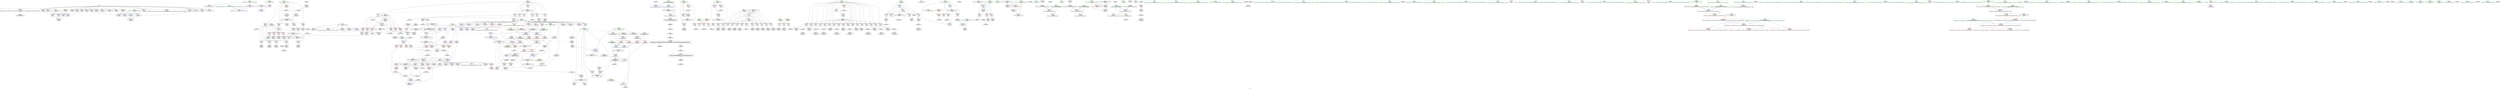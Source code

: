 digraph "SVFG" {
	label="SVFG";

	Node0x555955a31130 [shape=record,color=grey,label="{NodeID: 0\nNullPtr}"];
	Node0x555955a31130 -> Node0x555955c6bbd0[style=solid];
	Node0x555955a31130 -> Node0x555955c6bcd0[style=solid];
	Node0x555955a31130 -> Node0x555955c6bda0[style=solid];
	Node0x555955a31130 -> Node0x555955c6be70[style=solid];
	Node0x555955a31130 -> Node0x555955c6bf40[style=solid];
	Node0x555955a31130 -> Node0x555955c6c010[style=solid];
	Node0x555955a31130 -> Node0x555955c6c0e0[style=solid];
	Node0x555955a31130 -> Node0x555955c70cf0[style=solid];
	Node0x555955a31130 -> Node0x555955c70d80[style=solid];
	Node0x555955a31130 -> Node0x555955c70e50[style=solid];
	Node0x555955a31130 -> Node0x555955c70f20[style=solid];
	Node0x555955a31130 -> Node0x555955c70ff0[style=solid];
	Node0x555955a31130 -> Node0x555955c710c0[style=solid];
	Node0x555955a31130 -> Node0x555955c71190[style=solid];
	Node0x555955a31130 -> Node0x555955c71260[style=solid];
	Node0x555955a31130 -> Node0x555955c71330[style=solid];
	Node0x555955a31130 -> Node0x555955c71400[style=solid];
	Node0x555955a31130 -> Node0x555955c80780[style=solid];
	Node0x555955c85a30 [shape=record,color=blue,label="{NodeID: 443\n738\<--145\nretval\<--\nmain\n}"];
	Node0x555955c7b2a0 [shape=record,color=red,label="{NodeID: 277\n294\<--91\n\<--back_pos\n_Z5solvei\n}"];
	Node0x555955c7b2a0 -> Node0x555955c92e70[style=solid];
	Node0x555955c6bf40 [shape=record,color=black,label="{NodeID: 111\n224\<--3\n\<--dummyVal\n_Z5solvei\n}"];
	Node0x555955cfe8b0 [shape=record,color=black,label="{NodeID: 886\n280 = PHI(662, )\n}"];
	Node0x555955cfe8b0 -> Node0x555955c90950[style=solid];
	Node0x555955cbb190 [shape=record,color=black,label="{NodeID: 720\nMR_30V_2 = PHI(MR_30V_4, MR_30V_1, )\npts\{104 \}\n}"];
	Node0x555955cbb190 -> Node0x555955c76150[style=dashed];
	Node0x555955c75040 [shape=record,color=blue,label="{NodeID: 388\n215\<--206\narrayidx36\<--\n_Z5solvei\n}"];
	Node0x555955c75040 -> Node0x555955cc1b20[style=dashed];
	Node0x555955c70530 [shape=record,color=purple,label="{NodeID: 222\n401\<--18\narrayidx119\<--max_dp\n_Z5solvei\n}"];
	Node0x555955c6c890 [shape=record,color=green,label="{NodeID: 56\n101\<--102\ni66\<--i66_field_insensitive\n_Z5solvei\n}"];
	Node0x555955c6c890 -> Node0x555955c7b6b0[style=solid];
	Node0x555955c6c890 -> Node0x555955c7b780[style=solid];
	Node0x555955c6c890 -> Node0x555955c7b850[style=solid];
	Node0x555955c6c890 -> Node0x555955c7b920[style=solid];
	Node0x555955c6c890 -> Node0x555955c7b9f0[style=solid];
	Node0x555955c6c890 -> Node0x555955c7bac0[style=solid];
	Node0x555955c6c890 -> Node0x555955c7bb90[style=solid];
	Node0x555955c6c890 -> Node0x555955c7bc60[style=solid];
	Node0x555955c6c890 -> Node0x555955c7bd30[style=solid];
	Node0x555955c6c890 -> Node0x555955c7be00[style=solid];
	Node0x555955c6c890 -> Node0x555955c7bed0[style=solid];
	Node0x555955c6c890 -> Node0x555955c7bfa0[style=solid];
	Node0x555955c6c890 -> Node0x555955c7c070[style=solid];
	Node0x555955c6c890 -> Node0x555955c7c140[style=solid];
	Node0x555955c6c890 -> Node0x555955c7c210[style=solid];
	Node0x555955c6c890 -> Node0x555955c7c2e0[style=solid];
	Node0x555955c6c890 -> Node0x555955c7c3b0[style=solid];
	Node0x555955c6c890 -> Node0x555955c7c480[style=solid];
	Node0x555955c6c890 -> Node0x555955c76080[style=solid];
	Node0x555955c6c890 -> Node0x555955c76be0[style=solid];
	Node0x555955c95870 [shape=record,color=grey,label="{NodeID: 665\n169 = cmp(168, 170, )\n}"];
	Node0x555955c7e020 [shape=record,color=red,label="{NodeID: 333\n361\<--360\n\<--arrayidx95\n_Z5solvei\n}"];
	Node0x555955c7e020 -> Node0x555955c93a70[style=solid];
	Node0x555955c738b0 [shape=record,color=black,label="{NodeID: 167\n431\<--430\nidxprom135\<--add134\n_Z5solvei\n}"];
	Node0x555955a311c0 [shape=record,color=green,label="{NodeID: 1\n7\<--1\n__dso_handle\<--dummyObj\nGlob }"];
	Node0x555955c85b00 [shape=record,color=blue,label="{NodeID: 444\n742\<--174\ntest_id\<--\nmain\n}"];
	Node0x555955c85b00 -> Node0x555955cbee20[style=dashed];
	Node0x555955c7b370 [shape=record,color=red,label="{NodeID: 278\n418\<--91\n\<--back_pos\n_Z5solvei\n}"];
	Node0x555955c7b370 -> Node0x555955c76630[style=solid];
	Node0x555955c6c010 [shape=record,color=black,label="{NodeID: 112\n225\<--3\n\<--dummyVal\n_Z5solvei\n}"];
	Node0x555955c6c010 -> Node0x555955c752b0[style=solid];
	Node0x555955cfea50 [shape=record,color=black,label="{NodeID: 887\n568 = PHI()\n}"];
	Node0x555955cbb690 [shape=record,color=black,label="{NodeID: 721\nMR_32V_2 = PHI(MR_32V_3, MR_32V_1, )\npts\{106 \}\n}"];
	Node0x555955cbb690 -> Node0x555955c76220[style=dashed];
	Node0x555955cbb690 -> Node0x555955cbb690[style=dashed];
	Node0x555955c75110 [shape=record,color=blue,label="{NodeID: 389\n75\<--219\nexn.slot\<--\n_Z5solvei\n}"];
	Node0x555955c75110 -> Node0x555955c79ff0[style=dashed];
	Node0x555955c70600 [shape=record,color=purple,label="{NodeID: 223\n404\<--18\narrayidx121\<--max_dp\n_Z5solvei\n|{<s0>37}}"];
	Node0x555955c70600:s0 -> Node0x555955d009e0[style=solid,color=red];
	Node0x555955c6c960 [shape=record,color=green,label="{NodeID: 57\n103\<--104\nj\<--j_field_insensitive\n_Z5solvei\n}"];
	Node0x555955c6c960 -> Node0x555955c7c550[style=solid];
	Node0x555955c6c960 -> Node0x555955c7c620[style=solid];
	Node0x555955c6c960 -> Node0x555955c7c6f0[style=solid];
	Node0x555955c6c960 -> Node0x555955c7c7c0[style=solid];
	Node0x555955c6c960 -> Node0x555955c7c890[style=solid];
	Node0x555955c6c960 -> Node0x555955c7c960[style=solid];
	Node0x555955c6c960 -> Node0x555955c7ca30[style=solid];
	Node0x555955c6c960 -> Node0x555955c7cb00[style=solid];
	Node0x555955c6c960 -> Node0x555955c7cbd0[style=solid];
	Node0x555955c6c960 -> Node0x555955c7cca0[style=solid];
	Node0x555955c6c960 -> Node0x555955c7cd70[style=solid];
	Node0x555955c6c960 -> Node0x555955c76150[style=solid];
	Node0x555955c6c960 -> Node0x555955c76b10[style=solid];
	Node0x555955c959f0 [shape=record,color=grey,label="{NodeID: 666\n716 = cmp(713, 715, )\n}"];
	Node0x555955c7e0f0 [shape=record,color=red,label="{NodeID: 334\n370\<--369\n\<--arrayidx100\n_Z5solvei\n}"];
	Node0x555955c7e0f0 -> Node0x555955c91df0[style=solid];
	Node0x555955c73980 [shape=record,color=black,label="{NodeID: 168\n434\<--433\nidxprom137\<--\n_Z5solvei\n}"];
	Node0x555955c31a50 [shape=record,color=green,label="{NodeID: 2\n22\<--1\n_ZSt3cin\<--dummyObj\nGlob }"];
	Node0x555955c85bd0 [shape=record,color=blue,label="{NodeID: 445\n742\<--756\ntest_id\<--inc\nmain\n}"];
	Node0x555955c85bd0 -> Node0x555955cbee20[style=dashed];
	Node0x555955c7b440 [shape=record,color=red,label="{NodeID: 279\n289\<--95\ncleanup.is_active58\<--cleanup.cond\n_Z5solvei\n}"];
	Node0x555955c6c0e0 [shape=record,color=black,label="{NodeID: 113\n227\<--3\n\<--dummyVal\n_Z5solvei\n}"];
	Node0x555955c6c0e0 -> Node0x555955c75380[style=solid];
	Node0x555955cfeb20 [shape=record,color=black,label="{NodeID: 888\n572 = PHI()\n}"];
	Node0x555955cbbb90 [shape=record,color=black,label="{NodeID: 722\nMR_34V_2 = PHI(MR_34V_3, MR_34V_1, )\npts\{108 \}\n}"];
	Node0x555955cbbb90 -> Node0x555955cac070[style=dashed];
	Node0x555955cbbb90 -> Node0x555955cbbb90[style=dashed];
	Node0x555955c751e0 [shape=record,color=blue,label="{NodeID: 390\n77\<--221\nehselector.slot\<--\n_Z5solvei\n}"];
	Node0x555955c751e0 -> Node0x555955c7a0c0[style=dashed];
	Node0x555955c706d0 [shape=record,color=purple,label="{NodeID: 224\n412\<--18\narrayidx126\<--max_dp\n_Z5solvei\n}"];
	Node0x555955c6ca30 [shape=record,color=green,label="{NodeID: 58\n105\<--106\nc73\<--c73_field_insensitive\n_Z5solvei\n}"];
	Node0x555955c6ca30 -> Node0x555955c7ce40[style=solid];
	Node0x555955c6ca30 -> Node0x555955c7cf10[style=solid];
	Node0x555955c6ca30 -> Node0x555955c7cfe0[style=solid];
	Node0x555955c6ca30 -> Node0x555955c76220[style=solid];
	Node0x555955c6ca30 -> Node0x555955c76a40[style=solid];
	Node0x555955c95b70 [shape=record,color=grey,label="{NodeID: 667\n334 = cmp(332, 333, )\n}"];
	Node0x555955c7e1c0 [shape=record,color=red,label="{NodeID: 335\n380\<--379\n\<--arrayidx105\n_Z5solvei\n}"];
	Node0x555955c7e1c0 -> Node0x555955c91970[style=solid];
	Node0x555955c73a50 [shape=record,color=black,label="{NodeID: 169\n441\<--440\nidxprom140\<--\n_Z5solvei\n}"];
	Node0x555955c31ae0 [shape=record,color=green,label="{NodeID: 3\n23\<--1\n_ZSt4cout\<--dummyObj\nGlob }"];
	Node0x555955c85ca0 [shape=record,color=blue,label="{NodeID: 446\n766\<--761\n__s1.addr\<--__s1\n_ZNSt11char_traitsIcE7compareEPKcS2_m\n}"];
	Node0x555955c85ca0 -> Node0x555955c80240[style=dashed];
	Node0x555955c7b510 [shape=record,color=red,label="{NodeID: 280\n303\<--95\ncleanup.is_active62\<--cleanup.cond\n_Z5solvei\n}"];
	Node0x555955c70cf0 [shape=record,color=black,label="{NodeID: 114\n230\<--3\n\<--dummyVal\n_Z5solvei\n}"];
	Node0x555955cfebf0 [shape=record,color=black,label="{NodeID: 889\n576 = PHI()\n}"];
	Node0x555955cbc090 [shape=record,color=black,label="{NodeID: 723\nMR_36V_2 = PHI(MR_36V_3, MR_36V_1, )\npts\{110 \}\n}"];
	Node0x555955cbc090 -> Node0x555955cac160[style=dashed];
	Node0x555955cbc090 -> Node0x555955cbc090[style=dashed];
	Node0x555955c752b0 [shape=record,color=blue,label="{NodeID: 391\n75\<--225\nexn.slot\<--\n_Z5solvei\n}"];
	Node0x555955c752b0 -> Node0x555955c79ff0[style=dashed];
	Node0x555955c707a0 [shape=record,color=purple,label="{NodeID: 225\n415\<--18\narrayidx128\<--max_dp\n_Z5solvei\n}"];
	Node0x555955c707a0 -> Node0x555955c76560[style=solid];
	Node0x555955c6cb00 [shape=record,color=green,label="{NodeID: 59\n107\<--108\nnp\<--np_field_insensitive\n_Z5solvei\n}"];
	Node0x555955c6cb00 -> Node0x555955c7d0b0[style=solid];
	Node0x555955c6cb00 -> Node0x555955c7d180[style=solid];
	Node0x555955c6cb00 -> Node0x555955c7d250[style=solid];
	Node0x555955c6cb00 -> Node0x555955c7d320[style=solid];
	Node0x555955c6cb00 -> Node0x555955c7d3f0[style=solid];
	Node0x555955c6cb00 -> Node0x555955c7d4c0[style=solid];
	Node0x555955c6cb00 -> Node0x555955c7d590[style=solid];
	Node0x555955c6cb00 -> Node0x555955c7d660[style=solid];
	Node0x555955c6cb00 -> Node0x555955c7d730[style=solid];
	Node0x555955c6cb00 -> Node0x555955c762f0[style=solid];
	Node0x555955c6cb00 -> Node0x555955c76630[style=solid];
	Node0x555955c95cf0 [shape=record,color=grey,label="{NodeID: 668\n352 = cmp(350, 351, )\n}"];
	Node0x555955c7e290 [shape=record,color=red,label="{NodeID: 336\n389\<--388\n\<--arrayidx111\n_Z5solvei\n}"];
	Node0x555955c7e290 -> Node0x555955c941f0[style=solid];
	Node0x555955c73b20 [shape=record,color=black,label="{NodeID: 170\n444\<--443\nidxprom142\<--\n_Z5solvei\n}"];
	Node0x555955c68cd0 [shape=record,color=green,label="{NodeID: 4\n24\<--1\n.str\<--dummyObj\nGlob }"];
	Node0x555955c836e0 [shape=record,color=yellow,style=double,label="{NodeID: 779\n38V_1 = ENCHI(MR_38V_0)\npts\{112 \}\nFun[_ZSt3maxIdERKT_S2_S2_]}"];
	Node0x555955c836e0 -> Node0x555955c7fc90[style=dashed];
	Node0x555955c85d70 [shape=record,color=blue,label="{NodeID: 447\n768\<--762\n__s2.addr\<--__s2\n_ZNSt11char_traitsIcE7compareEPKcS2_m\n}"];
	Node0x555955c85d70 -> Node0x555955c80310[style=dashed];
	Node0x555955c7b5e0 [shape=record,color=red,label="{NodeID: 281\n285\<--99\ncleanup.is_active\<--cleanup.cond56\n_Z5solvei\n}"];
	Node0x555955c70d80 [shape=record,color=black,label="{NodeID: 115\n231\<--3\n\<--dummyVal\n_Z5solvei\n}"];
	Node0x555955c70d80 -> Node0x555955c75450[style=solid];
	Node0x555955cfecc0 [shape=record,color=black,label="{NodeID: 890\n579 = PHI()\n}"];
	Node0x555955cbc590 [shape=record,color=black,label="{NodeID: 724\nMR_46V_3 = PHI(MR_46V_4, MR_46V_2, )\npts\{110000 \}\n|{|<s2>57}}"];
	Node0x555955cbc590 -> Node0x555955cb66c0[style=dashed];
	Node0x555955cbc590 -> Node0x555955cbc590[style=dashed];
	Node0x555955cbc590:s2 -> Node0x555955cbe890[style=dashed,color=blue];
	Node0x555955c75380 [shape=record,color=blue,label="{NodeID: 392\n77\<--227\nehselector.slot\<--\n_Z5solvei\n}"];
	Node0x555955c75380 -> Node0x555955c7a0c0[style=dashed];
	Node0x555955c70870 [shape=record,color=purple,label="{NodeID: 226\n469\<--18\narrayidx158\<--max_dp\n_Z5solvei\n}"];
	Node0x555955c6cbd0 [shape=record,color=green,label="{NodeID: 60\n109\<--110\nref.tmp168\<--ref.tmp168_field_insensitive\n_Z5solvei\n|{|<s1>38}}"];
	Node0x555955c6cbd0 -> Node0x555955c768a0[style=solid];
	Node0x555955c6cbd0:s1 -> Node0x555955d009e0[style=solid,color=red];
	Node0x555955c95e70 [shape=record,color=grey,label="{NodeID: 669\n691 = cmp(688, 690, )\n}"];
	Node0x555955c7e360 [shape=record,color=red,label="{NodeID: 337\n408\<--405\n\<--call123\n_Z5solvei\n}"];
	Node0x555955c7e360 -> Node0x555955c76560[style=solid];
	Node0x555955c73bf0 [shape=record,color=black,label="{NodeID: 171\n448\<--447\nidxprom144\<--\n_Z5solvei\n}"];
	Node0x555955c68d60 [shape=record,color=green,label="{NodeID: 5\n26\<--1\n.str.1\<--dummyObj\nGlob }"];
	Node0x555955c837f0 [shape=record,color=yellow,style=double,label="{NodeID: 780\n42V_1 = ENCHI(MR_42V_0)\npts\{116 \}\nFun[_ZSt3maxIdERKT_S2_S2_]}"];
	Node0x555955c837f0 -> Node0x555955c7fd60[style=dashed];
	Node0x555955c903b0 [shape=record,color=black,label="{NodeID: 614\n652 = PHI(141, 650, )\n}"];
	Node0x555955c903b0 -> Node0x555955c749c0[style=solid];
	Node0x555955c85e40 [shape=record,color=blue,label="{NodeID: 448\n770\<--763\n__n.addr\<--__n\n_ZNSt11char_traitsIcE7compareEPKcS2_m\n}"];
	Node0x555955c85e40 -> Node0x555955c803e0[style=dashed];
	Node0x555955c85e40 -> Node0x555955c804b0[style=dashed];
	Node0x555955c7b6b0 [shape=record,color=red,label="{NodeID: 282\n319\<--101\n\<--i66\n_Z5solvei\n}"];
	Node0x555955c7b6b0 -> Node0x555955c962f0[style=solid];
	Node0x555955c70e50 [shape=record,color=black,label="{NodeID: 116\n233\<--3\n\<--dummyVal\n_Z5solvei\n}"];
	Node0x555955c70e50 -> Node0x555955c75520[style=solid];
	Node0x555955cfed90 [shape=record,color=black,label="{NodeID: 891\n646 = PHI(760, )\n}"];
	Node0x555955cfed90 -> Node0x555955c94c70[style=solid];
	Node0x555955cbca90 [shape=record,color=black,label="{NodeID: 725\nMR_48V_2 = PHI(MR_48V_3, MR_48V_1, )\npts\{140000 \}\n|{|<s3>57}}"];
	Node0x555955cbca90 -> Node0x555955c7ec50[style=dashed];
	Node0x555955cbca90 -> Node0x555955cb6b90[style=dashed];
	Node0x555955cbca90 -> Node0x555955cbca90[style=dashed];
	Node0x555955cbca90:s3 -> Node0x555955cbe890[style=dashed,color=blue];
	Node0x555955c75450 [shape=record,color=blue,label="{NodeID: 393\n75\<--231\nexn.slot\<--\n_Z5solvei\n}"];
	Node0x555955c75450 -> Node0x555955c79ff0[style=dashed];
	Node0x555955c70940 [shape=record,color=purple,label="{NodeID: 227\n472\<--18\narrayidx160\<--max_dp\n_Z5solvei\n}"];
	Node0x555955c70940 -> Node0x555955c7e840[style=solid];
	Node0x555955c6cca0 [shape=record,color=green,label="{NodeID: 61\n111\<--112\nanswer\<--answer_field_insensitive\n_Z5solvei\n|{|<s5>39}}"];
	Node0x555955c6cca0 -> Node0x555955c7d800[style=solid];
	Node0x555955c6cca0 -> Node0x555955c7d8d0[style=solid];
	Node0x555955c6cca0 -> Node0x555955c84a30[style=solid];
	Node0x555955c6cca0 -> Node0x555955c84c60[style=solid];
	Node0x555955c6cca0 -> Node0x555955c84ed0[style=solid];
	Node0x555955c6cca0:s5 -> Node0x555955d00360[style=solid,color=red];
	Node0x555955c95ff0 [shape=record,color=grey,label="{NodeID: 670\n525 = cmp(523, 524, )\n}"];
	Node0x555955c7e430 [shape=record,color=red,label="{NodeID: 338\n427\<--426\n\<--arrayidx132\n_Z5solvei\n}"];
	Node0x555955c7e430 -> Node0x555955c91370[style=solid];
	Node0x555955c73cc0 [shape=record,color=black,label="{NodeID: 172\n451\<--450\nidxprom146\<--\n_Z5solvei\n}"];
	Node0x555955c68df0 [shape=record,color=green,label="{NodeID: 6\n28\<--1\n.str.2\<--dummyObj\nGlob }"];
	Node0x555955c90950 [shape=record,color=black,label="{NodeID: 615\n284 = PHI(141, 280, )\n}"];
	Node0x555955c85f10 [shape=record,color=blue,label="{NodeID: 449\n764\<--145\nretval\<--\n_ZNSt11char_traitsIcE7compareEPKcS2_m\n}"];
	Node0x555955c85f10 -> Node0x555955cc2520[style=dashed];
	Node0x555955c7b780 [shape=record,color=red,label="{NodeID: 283\n355\<--101\n\<--i66\n_Z5solvei\n}"];
	Node0x555955c7b780 -> Node0x555955c72bb0[style=solid];
	Node0x555955c70f20 [shape=record,color=black,label="{NodeID: 117\n298\<--3\n\<--dummyVal\n_Z5solvei\n}"];
	Node0x555955cfef90 [shape=record,color=black,label="{NodeID: 892\n341 = PHI()\n}"];
	Node0x555955cfef90 -> Node0x555955c7de80[style=solid];
	Node0x555955cbcf90 [shape=record,color=black,label="{NodeID: 726\nMR_52V_3 = PHI(MR_52V_4, MR_52V_2, )\npts\{210000 \}\n|{|<s3>57}}"];
	Node0x555955cbcf90 -> Node0x555955c7eab0[style=dashed];
	Node0x555955cbcf90 -> Node0x555955cb7090[style=dashed];
	Node0x555955cbcf90 -> Node0x555955cbcf90[style=dashed];
	Node0x555955cbcf90:s3 -> Node0x555955cbe890[style=dashed,color=blue];
	Node0x555955c75520 [shape=record,color=blue,label="{NodeID: 394\n77\<--233\nehselector.slot\<--\n_Z5solvei\n}"];
	Node0x555955c75520 -> Node0x555955c7a0c0[style=dashed];
	Node0x555955c70a10 [shape=record,color=purple,label="{NodeID: 228\n479\<--18\narrayidx165\<--max_dp\n_Z5solvei\n}"];
	Node0x555955c6cd70 [shape=record,color=green,label="{NodeID: 62\n113\<--114\ni192\<--i192_field_insensitive\n_Z5solvei\n}"];
	Node0x555955c6cd70 -> Node0x555955c7d9a0[style=solid];
	Node0x555955c6cd70 -> Node0x555955c7da70[style=solid];
	Node0x555955c6cd70 -> Node0x555955c7db40[style=solid];
	Node0x555955c6cd70 -> Node0x555955c84ac0[style=solid];
	Node0x555955c6cd70 -> Node0x555955c84d30[style=solid];
	Node0x555955c96170 [shape=record,color=grey,label="{NodeID: 671\n327 = cmp(325, 326, )\n}"];
	Node0x555955c7e500 [shape=record,color=red,label="{NodeID: 339\n436\<--435\n\<--arrayidx138\n_Z5solvei\n}"];
	Node0x555955c7e500 -> Node0x555955c92b70[style=solid];
	Node0x555955c73d90 [shape=record,color=black,label="{NodeID: 173\n459\<--458\nidxprom152\<--add151\n_Z5solvei\n}"];
	Node0x555955c68e80 [shape=record,color=green,label="{NodeID: 7\n31\<--1\n\<--dummyObj\nCan only get source location for instruction, argument, global var or function.}"];
	Node0x555955c90ef0 [shape=record,color=grey,label="{NodeID: 616\n650 = Binary(649, 271, )\n}"];
	Node0x555955c90ef0 -> Node0x555955c903b0[style=solid];
	Node0x555955c85fe0 [shape=record,color=blue,label="{NodeID: 450\n764\<--783\nretval\<--call\n_ZNSt11char_traitsIcE7compareEPKcS2_m\n}"];
	Node0x555955c85fe0 -> Node0x555955cc2520[style=dashed];
	Node0x555955c7b850 [shape=record,color=red,label="{NodeID: 284\n363\<--101\n\<--i66\n_Z5solvei\n}"];
	Node0x555955c7b850 -> Node0x555955c91670[style=solid];
	Node0x555955c70ff0 [shape=record,color=black,label="{NodeID: 118\n299\<--3\n\<--dummyVal\n_Z5solvei\n}"];
	Node0x555955c70ff0 -> Node0x555955c75d40[style=solid];
	Node0x555955cff060 [shape=record,color=black,label="{NodeID: 893\n351 = PHI()\n}"];
	Node0x555955cff060 -> Node0x555955c95cf0[style=solid];
	Node0x555955cbd490 [shape=record,color=black,label="{NodeID: 727\nMR_16V_3 = PHI(MR_16V_4, MR_16V_2, )\npts\{80 \}\n}"];
	Node0x555955cbd490 -> Node0x555955c7a190[style=dashed];
	Node0x555955cbd490 -> Node0x555955c7a260[style=dashed];
	Node0x555955cbd490 -> Node0x555955c7a330[style=dashed];
	Node0x555955cbd490 -> Node0x555955c7a400[style=dashed];
	Node0x555955cbd490 -> Node0x555955c7a4d0[style=dashed];
	Node0x555955cbd490 -> Node0x555955c7a5a0[style=dashed];
	Node0x555955cbd490 -> Node0x555955c7a670[style=dashed];
	Node0x555955cbd490 -> Node0x555955c75790[style=dashed];
	Node0x555955c755f0 [shape=record,color=blue,label="{NodeID: 395\n85\<--239\nlength\<--dec\n_Z5solvei\n}"];
	Node0x555955c755f0 -> Node0x555955c7aa80[style=dashed];
	Node0x555955c755f0 -> Node0x555955c7ab50[style=dashed];
	Node0x555955c755f0 -> Node0x555955c7ac20[style=dashed];
	Node0x555955c755f0 -> Node0x555955c7acf0[style=dashed];
	Node0x555955c755f0 -> Node0x555955c7adc0[style=dashed];
	Node0x555955c755f0 -> Node0x555955c7ae90[style=dashed];
	Node0x555955c755f0 -> Node0x555955c74ea0[style=dashed];
	Node0x555955c755f0 -> Node0x555955c755f0[style=dashed];
	Node0x555955c755f0 -> Node0x555955cbde90[style=dashed];
	Node0x555955c70ae0 [shape=record,color=purple,label="{NodeID: 229\n482\<--18\narrayidx167\<--max_dp\n_Z5solvei\n|{<s0>38}}"];
	Node0x555955c70ae0:s0 -> Node0x555955d007d0[style=solid,color=red];
	Node0x555955c6ce40 [shape=record,color=green,label="{NodeID: 63\n115\<--116\nref.tmp196\<--ref.tmp196_field_insensitive\n_Z5solvei\n|{|<s1>39}}"];
	Node0x555955c6ce40 -> Node0x555955c84b90[style=solid];
	Node0x555955c6ce40:s1 -> Node0x555955d00470[style=solid,color=red];
	Node0x555955c962f0 [shape=record,color=grey,label="{NodeID: 672\n321 = cmp(319, 320, )\n}"];
	Node0x555955c7e5d0 [shape=record,color=red,label="{NodeID: 340\n446\<--445\n\<--arrayidx143\n_Z5solvei\n}"];
	Node0x555955c7e5d0 -> Node0x555955c92570[style=solid];
	Node0x555955c73e60 [shape=record,color=black,label="{NodeID: 174\n462\<--461\nidxprom154\<--\n_Z5solvei\n}"];
	Node0x555955c68f10 [shape=record,color=green,label="{NodeID: 8\n128\<--1\n\<--dummyObj\nCan only get source location for instruction, argument, global var or function.}"];
	Node0x555955c91070 [shape=record,color=grey,label="{NodeID: 617\n477 = Binary(476, 174, )\n}"];
	Node0x555955c91070 -> Node0x555955c740d0[style=solid];
	Node0x555955c7b920 [shape=record,color=red,label="{NodeID: 285\n374\<--101\n\<--i66\n_Z5solvei\n}"];
	Node0x555955c7b920 -> Node0x555955c72ef0[style=solid];
	Node0x555955c710c0 [shape=record,color=black,label="{NodeID: 119\n301\<--3\n\<--dummyVal\n_Z5solvei\n}"];
	Node0x555955c710c0 -> Node0x555955c75e10[style=solid];
	Node0x555955cff130 [shape=record,color=black,label="{NodeID: 894\n492 = PHI(676, )\n}"];
	Node0x555955cff130 -> Node0x555955c7e9e0[style=solid];
	Node0x555955cbd990 [shape=record,color=black,label="{NodeID: 728\nMR_18V_2 = PHI(MR_18V_4, MR_18V_1, )\npts\{84 \}\n}"];
	Node0x555955cbd990 -> Node0x555955c74dd0[style=dashed];
	Node0x555955c756c0 [shape=record,color=blue,label="{NodeID: 396\n83\<--245\nc\<--inc\n_Z5solvei\n}"];
	Node0x555955c756c0 -> Node0x555955c7a740[style=dashed];
	Node0x555955c756c0 -> Node0x555955c7a810[style=dashed];
	Node0x555955c756c0 -> Node0x555955c7a8e0[style=dashed];
	Node0x555955c756c0 -> Node0x555955c7a9b0[style=dashed];
	Node0x555955c756c0 -> Node0x555955c756c0[style=dashed];
	Node0x555955c756c0 -> Node0x555955cbd990[style=dashed];
	Node0x555955c70bb0 [shape=record,color=purple,label="{NodeID: 230\n485\<--18\narrayidx170\<--max_dp\n_Z5solvei\n}"];
	Node0x555955c6cf10 [shape=record,color=green,label="{NodeID: 64\n117\<--118\ni207\<--i207_field_insensitive\n_Z5solvei\n}"];
	Node0x555955c6cf10 -> Node0x555955c7dc10[style=solid];
	Node0x555955c6cf10 -> Node0x555955c7dce0[style=solid];
	Node0x555955c6cf10 -> Node0x555955c7ddb0[style=solid];
	Node0x555955c6cf10 -> Node0x555955c84e00[style=solid];
	Node0x555955c6cf10 -> Node0x555955c84fa0[style=solid];
	Node0x555955c7e6a0 [shape=record,color=red,label="{NodeID: 341\n453\<--452\n\<--arrayidx147\n_Z5solvei\n}"];
	Node0x555955c7e6a0 -> Node0x555955c926f0[style=solid];
	Node0x555955c73f30 [shape=record,color=black,label="{NodeID: 175\n468\<--467\nidxprom157\<--\n_Z5solvei\n}"];
	Node0x555955c68fa0 [shape=record,color=green,label="{NodeID: 9\n139\<--1\n\<--dummyObj\nCan only get source location for instruction, argument, global var or function.}"];
	Node0x555955c911f0 [shape=record,color=grey,label="{NodeID: 618\n430 = Binary(429, 174, )\n}"];
	Node0x555955c911f0 -> Node0x555955c738b0[style=solid];
	Node0x555955c7b9f0 [shape=record,color=red,label="{NodeID: 286\n382\<--101\n\<--i66\n_Z5solvei\n}"];
	Node0x555955c7b9f0 -> Node0x555955c917f0[style=solid];
	Node0x555955c71190 [shape=record,color=black,label="{NodeID: 120\n590\<--3\nlpad.val\<--dummyVal\n_Z5solvei\n}"];
	Node0x555955cff2d0 [shape=record,color=black,label="{NodeID: 895\n536 = PHI(701, )\n}"];
	Node0x555955cff2d0 -> Node0x555955c7eb80[style=solid];
	Node0x555955cbde90 [shape=record,color=black,label="{NodeID: 729\nMR_20V_2 = PHI(MR_20V_3, MR_20V_1, )\npts\{86 \}\n}"];
	Node0x555955cbde90 -> Node0x555955c74ea0[style=dashed];
	Node0x555955cbde90 -> Node0x555955cbde90[style=dashed];
	Node0x555955c75790 [shape=record,color=blue,label="{NodeID: 397\n79\<--252\ni\<--inc40\n_Z5solvei\n}"];
	Node0x555955c75790 -> Node0x555955cbd490[style=dashed];
	Node0x555955c78d20 [shape=record,color=purple,label="{NodeID: 231\n488\<--18\narrayidx172\<--max_dp\n_Z5solvei\n}"];
	Node0x555955c78d20 -> Node0x555955c7e910[style=solid];
	Node0x555955c6cfe0 [shape=record,color=green,label="{NodeID: 65\n121\<--122\n_ZNSirsERi\<--_ZNSirsERi_field_insensitive\n}"];
	Node0x555955c7e770 [shape=record,color=red,label="{NodeID: 342\n464\<--463\n\<--arrayidx155\n_Z5solvei\n}"];
	Node0x555955c7e770 -> Node0x555955c93170[style=solid];
	Node0x555955c74000 [shape=record,color=black,label="{NodeID: 176\n471\<--470\nidxprom159\<--\n_Z5solvei\n}"];
	Node0x555955c69030 [shape=record,color=green,label="{NodeID: 10\n140\<--1\n\<--dummyObj\nCan only get source location for instruction, argument, global var or function.}"];
	Node0x555955c83c80 [shape=record,color=yellow,style=double,label="{NodeID: 785\n4V_1 = ENCHI(MR_4V_0)\npts\{64 \}\nFun[_Z5solvei]}"];
	Node0x555955c83c80 -> Node0x555955c79700[style=dashed];
	Node0x555955c91370 [shape=record,color=grey,label="{NodeID: 619\n428 = Binary(420, 427, )\n}"];
	Node0x555955c91370 -> Node0x555955c92b70[style=solid];
	Node0x555955c7bac0 [shape=record,color=red,label="{NodeID: 287\n392\<--101\n\<--i66\n_Z5solvei\n}"];
	Node0x555955c7bac0 -> Node0x555955c93ef0[style=solid];
	Node0x555955c71260 [shape=record,color=black,label="{NodeID: 121\n591\<--3\nlpad.val229\<--dummyVal\n_Z5solvei\n}"];
	Node0x555955cff410 [shape=record,color=black,label="{NodeID: 896\n633 = PHI()\n}"];
	Node0x555955cff410 -> Node0x555955c94df0[style=solid];
	Node0x555955cbe390 [shape=record,color=black,label="{NodeID: 730\nMR_50V_2 = PHI(MR_50V_3, MR_50V_1, )\npts\{170000 \}\n|{|<s2>57}}"];
	Node0x555955cbe390 -> Node0x555955c7df50[style=dashed];
	Node0x555955cbe390 -> Node0x555955cc1b20[style=dashed];
	Node0x555955cbe390:s2 -> Node0x555955cbe890[style=dashed,color=blue];
	Node0x555955c75860 [shape=record,color=blue,label="{NodeID: 398\n91\<--259\nback_pos\<--sub44\n_Z5solvei\n}"];
	Node0x555955c75860 -> Node0x555955cb4080[style=dashed];
	Node0x555955c78db0 [shape=record,color=purple,label="{NodeID: 232\n497\<--18\narrayidx178\<--max_dp\n_Z5solvei\n}"];
	Node0x555955c6d0e0 [shape=record,color=green,label="{NodeID: 66\n131\<--132\n_ZNSt7__cxx1112basic_stringIcSt11char_traitsIcESaIcEEC1Ev\<--_ZNSt7__cxx1112basic_stringIcSt11char_traitsIcESaIcEEC1Ev_field_insensitive\n}"];
	Node0x555955c7e840 [shape=record,color=red,label="{NodeID: 343\n473\<--472\n\<--arrayidx160\n_Z5solvei\n}"];
	Node0x555955c7e840 -> Node0x555955c94af0[style=solid];
	Node0x555955c740d0 [shape=record,color=black,label="{NodeID: 177\n478\<--477\nidxprom164\<--add163\n_Z5solvei\n}"];
	Node0x555955c690c0 [shape=record,color=green,label="{NodeID: 11\n141\<--1\n\<--dummyObj\nCan only get source location for instruction, argument, global var or function.}"];
	Node0x555955c83d60 [shape=record,color=yellow,style=double,label="{NodeID: 786\n6V_1 = ENCHI(MR_6V_0)\npts\{66 \}\nFun[_Z5solvei]}"];
	Node0x555955c83d60 -> Node0x555955c797d0[style=dashed];
	Node0x555955c83d60 -> Node0x555955c798a0[style=dashed];
	Node0x555955c83d60 -> Node0x555955c79970[style=dashed];
	Node0x555955c914f0 [shape=record,color=grey,label="{NodeID: 620\n275 = Binary(272, 274, )\n}"];
	Node0x555955c7bb90 [shape=record,color=red,label="{NodeID: 288\n399\<--101\n\<--i66\n_Z5solvei\n}"];
	Node0x555955c7bb90 -> Node0x555955c733d0[style=solid];
	Node0x555955c71330 [shape=record,color=black,label="{NodeID: 122\n654\<--3\n\<--dummyVal\n_ZSteqIcEN9__gnu_cxx11__enable_ifIXsr9__is_charIT_EE7__valueEbE6__typeERKNSt7__cxx1112basic_stringIS2_St11char_traitsIS2_ESaIS2_EEESC_\n}"];
	Node0x555955cff4e0 [shape=record,color=black,label="{NodeID: 897\n635 = PHI()\n}"];
	Node0x555955cff4e0 -> Node0x555955c94df0[style=solid];
	Node0x555955cbe890 [shape=record,color=black,label="{NodeID: 731\nMR_84V_2 = PHI(MR_84V_3, MR_84V_1, )\npts\{110000 140000 170000 210000 \}\n|{<s0>57|<s1>57|<s2>57|<s3>57}}"];
	Node0x555955cbe890:s0 -> Node0x555955c75ee0[style=dashed,color=red];
	Node0x555955cbe890:s1 -> Node0x555955c75fb0[style=dashed,color=red];
	Node0x555955cbe890:s2 -> Node0x555955cbca90[style=dashed,color=red];
	Node0x555955cbe890:s3 -> Node0x555955cbe390[style=dashed,color=red];
	Node0x555955c75930 [shape=record,color=blue,label="{NodeID: 399\n95\<--141\ncleanup.cond\<--\n_Z5solvei\n}"];
	Node0x555955c75930 -> Node0x555955c75ad0[style=dashed];
	Node0x555955c75930 -> Node0x555955cb8990[style=dashed];
	Node0x555955c78e80 [shape=record,color=purple,label="{NodeID: 233\n500\<--18\narrayidx180\<--max_dp\n_Z5solvei\n}"];
	Node0x555955c78e80 -> Node0x555955c76970[style=solid];
	Node0x555955c6d1e0 [shape=record,color=green,label="{NodeID: 67\n135\<--136\n_ZStrsIcSt11char_traitsIcESaIcEERSt13basic_istreamIT_T0_ES7_RNSt7__cxx1112basic_stringIS4_S5_T1_EE\<--_ZStrsIcSt11char_traitsIcESaIcEERSt13basic_istreamIT_T0_ES7_RNSt7__cxx1112basic_stringIS4_S5_T1_EE_field_insensitive\n}"];
	Node0x555955c7e910 [shape=record,color=red,label="{NodeID: 344\n489\<--488\n\<--arrayidx172\n_Z5solvei\n}"];
	Node0x555955c7e910 -> Node0x555955c91af0[style=solid];
	Node0x555955c741a0 [shape=record,color=black,label="{NodeID: 178\n481\<--480\nidxprom166\<--\n_Z5solvei\n}"];
	Node0x555955c69150 [shape=record,color=green,label="{NodeID: 12\n145\<--1\n\<--dummyObj\nCan only get source location for instruction, argument, global var or function.}"];
	Node0x555955c83e40 [shape=record,color=yellow,style=double,label="{NodeID: 787\n8V_1 = ENCHI(MR_8V_0)\npts\{68 \}\nFun[_Z5solvei]}"];
	Node0x555955c83e40 -> Node0x555955c79a40[style=dashed];
	Node0x555955c83e40 -> Node0x555955c79b10[style=dashed];
	Node0x555955c83e40 -> Node0x555955c79be0[style=dashed];
	Node0x555955c91670 [shape=record,color=grey,label="{NodeID: 621\n364 = Binary(363, 174, )\n}"];
	Node0x555955c91670 -> Node0x555955c72d50[style=solid];
	Node0x555955c7bc60 [shape=record,color=red,label="{NodeID: 289\n409\<--101\n\<--i66\n_Z5solvei\n}"];
	Node0x555955c7bc60 -> Node0x555955c920f0[style=solid];
	Node0x555955c71400 [shape=record,color=black,label="{NodeID: 123\n655\<--3\n\<--dummyVal\n_ZSteqIcEN9__gnu_cxx11__enable_ifIXsr9__is_charIT_EE7__valueEbE6__typeERKNSt7__cxx1112basic_stringIS2_St11char_traitsIS2_ESaIS2_EEESC_\n|{<s0>54}}"];
	Node0x555955c71400:s0 -> Node0x555955d00580[style=solid,color=red];
	Node0x555955cff5b0 [shape=record,color=black,label="{NodeID: 898\n794 = PHI()\n}"];
	Node0x555955cbee20 [shape=record,color=black,label="{NodeID: 732\nMR_82V_3 = PHI(MR_82V_4, MR_82V_2, )\npts\{743 \}\n}"];
	Node0x555955cbee20 -> Node0x555955c7ff00[style=dashed];
	Node0x555955cbee20 -> Node0x555955c7ffd0[style=dashed];
	Node0x555955cbee20 -> Node0x555955c800a0[style=dashed];
	Node0x555955cbee20 -> Node0x555955c85bd0[style=dashed];
	Node0x555955c75a00 [shape=record,color=blue,label="{NodeID: 400\n99\<--141\ncleanup.cond56\<--\n_Z5solvei\n}"];
	Node0x555955c75a00 -> Node0x555955c75ba0[style=dashed];
	Node0x555955c75a00 -> Node0x555955cb8e90[style=dashed];
	Node0x555955c78f50 [shape=record,color=purple,label="{NodeID: 234\n529\<--18\narrayidx198\<--max_dp\n_Z5solvei\n}"];
	Node0x555955c6d2e0 [shape=record,color=green,label="{NodeID: 68\n142\<--143\nllvm.memset.p0i8.i64\<--llvm.memset.p0i8.i64_field_insensitive\n}"];
	Node0x555955c7e9e0 [shape=record,color=red,label="{NodeID: 345\n493\<--492\n\<--call175\n_Z5solvei\n}"];
	Node0x555955c7e9e0 -> Node0x555955c76970[style=solid];
	Node0x555955c74270 [shape=record,color=black,label="{NodeID: 179\n484\<--483\nidxprom169\<--\n_Z5solvei\n}"];
	Node0x555955c691e0 [shape=record,color=green,label="{NodeID: 13\n157\<--1\n\<--dummyObj\nCan only get source location for instruction, argument, global var or function.}"];
	Node0x555955c917f0 [shape=record,color=grey,label="{NodeID: 622\n383 = Binary(382, 174, )\n}"];
	Node0x555955c917f0 -> Node0x555955c73090[style=solid];
	Node0x555955c7bd30 [shape=record,color=red,label="{NodeID: 290\n421\<--101\n\<--i66\n_Z5solvei\n}"];
	Node0x555955c7bd30 -> Node0x555955c73710[style=solid];
	Node0x555955c714d0 [shape=record,color=black,label="{NodeID: 124\n10\<--8\n\<--pr\nCan only get source location for instruction, argument, global var or function.}"];
	Node0x555955cff680 [shape=record,color=black,label="{NodeID: 899\n639 = PHI()\n|{<s0>53}}"];
	Node0x555955cff680:s0 -> Node0x555955cfaf20[style=solid,color=red];
	Node0x555955c75ad0 [shape=record,color=blue,label="{NodeID: 401\n95\<--271\ncleanup.cond\<--\n_Z5solvei\n}"];
	Node0x555955c75ad0 -> Node0x555955c7b510[style=dashed];
	Node0x555955c75ad0 -> Node0x555955cb8990[style=dashed];
	Node0x555955c79020 [shape=record,color=purple,label="{NodeID: 235\n532\<--18\narrayidx200\<--max_dp\n_Z5solvei\n}"];
	Node0x555955c79020 -> Node0x555955c7eab0[style=solid];
	Node0x555955c6d3e0 [shape=record,color=green,label="{NodeID: 69\n150\<--151\n_ZNKSt7__cxx1112basic_stringIcSt11char_traitsIcESaIcEE4sizeEv\<--_ZNKSt7__cxx1112basic_stringIcSt11char_traitsIcESaIcEE4sizeEv_field_insensitive\n}"];
	Node0x555955c7eab0 [shape=record,color=red,label="{NodeID: 346\n533\<--532\n\<--arrayidx200\n_Z5solvei\n}"];
	Node0x555955c7eab0 -> Node0x555955c74750[style=solid];
	Node0x555955c74340 [shape=record,color=black,label="{NodeID: 180\n487\<--486\nidxprom171\<--\n_Z5solvei\n}"];
	Node0x555955c69270 [shape=record,color=green,label="{NodeID: 14\n161\<--1\n\<--dummyObj\nCan only get source location for instruction, argument, global var or function.}"];
	Node0x555955c84000 [shape=record,color=yellow,style=double,label="{NodeID: 789\n12V_1 = ENCHI(MR_12V_0)\npts\{76 \}\nFun[_Z5solvei]}"];
	Node0x555955c84000 -> Node0x555955c75110[style=dashed];
	Node0x555955c84000 -> Node0x555955c752b0[style=dashed];
	Node0x555955c84000 -> Node0x555955c75450[style=dashed];
	Node0x555955c84000 -> Node0x555955c75d40[style=dashed];
	Node0x555955c91970 [shape=record,color=grey,label="{NodeID: 623\n381 = Binary(373, 380, )\n}"];
	Node0x555955c91970 -> Node0x555955c941f0[style=solid];
	Node0x555955c7be00 [shape=record,color=red,label="{NodeID: 291\n429\<--101\n\<--i66\n_Z5solvei\n}"];
	Node0x555955c7be00 -> Node0x555955c911f0[style=solid];
	Node0x555955c715d0 [shape=record,color=black,label="{NodeID: 125\n13\<--12\n\<--dp\nCan only get source location for instruction, argument, global var or function.}"];
	Node0x555955cff810 [shape=record,color=black,label="{NodeID: 900\n643 = PHI()\n|{<s0>53}}"];
	Node0x555955cff810:s0 -> Node0x555955cffcf0[style=solid,color=red];
	Node0x555955c75ba0 [shape=record,color=blue,label="{NodeID: 402\n99\<--271\ncleanup.cond56\<--\n_Z5solvei\n}"];
	Node0x555955c75ba0 -> Node0x555955cb8e90[style=dashed];
	Node0x555955c790f0 [shape=record,color=purple,label="{NodeID: 236\n567\<--24\n\<--.str\n_Z5solvei\n}"];
	Node0x555955c6d4e0 [shape=record,color=green,label="{NodeID: 70\n158\<--159\n_ZNKSt7__cxx1112basic_stringIcSt11char_traitsIcESaIcEE6substrEmm\<--_ZNKSt7__cxx1112basic_stringIcSt11char_traitsIcESaIcEE6substrEmm_field_insensitive\n}"];
	Node0x555955c7eb80 [shape=record,color=red,label="{NodeID: 347\n539\<--536\n\<--call203\n_Z5solvei\n}"];
	Node0x555955c7eb80 -> Node0x555955c84c60[style=solid];
	Node0x555955c74410 [shape=record,color=black,label="{NodeID: 181\n496\<--495\nidxprom177\<--add176\n_Z5solvei\n}"];
	Node0x555955c69330 [shape=record,color=green,label="{NodeID: 15\n165\<--1\n\<--dummyObj\nCan only get source location for instruction, argument, global var or function.}"];
	Node0x555955c840e0 [shape=record,color=yellow,style=double,label="{NodeID: 790\n14V_1 = ENCHI(MR_14V_0)\npts\{78 \}\nFun[_Z5solvei]}"];
	Node0x555955c840e0 -> Node0x555955c751e0[style=dashed];
	Node0x555955c840e0 -> Node0x555955c75380[style=dashed];
	Node0x555955c840e0 -> Node0x555955c75520[style=dashed];
	Node0x555955c840e0 -> Node0x555955c75e10[style=dashed];
	Node0x555955c91af0 [shape=record,color=grey,label="{NodeID: 624\n490 = Binary(489, 174, )\n}"];
	Node0x555955c91af0 -> Node0x555955c768a0[style=solid];
	Node0x555955c7bed0 [shape=record,color=red,label="{NodeID: 292\n440\<--101\n\<--i66\n_Z5solvei\n}"];
	Node0x555955c7bed0 -> Node0x555955c73a50[style=solid];
	Node0x555955c716d0 [shape=record,color=black,label="{NodeID: 126\n16\<--15\n\<--next_pos\nCan only get source location for instruction, argument, global var or function.}"];
	Node0x555955cff8e0 [shape=record,color=black,label="{NodeID: 901\n645 = PHI()\n|{<s0>53}}"];
	Node0x555955cff8e0:s0 -> Node0x555955cffe90[style=solid,color=red];
	Node0x555955c75c70 [shape=record,color=blue,label="{NodeID: 403\n91\<--295\nback_pos\<--dec65\n_Z5solvei\n}"];
	Node0x555955c75c70 -> Node0x555955cb4080[style=dashed];
	Node0x555955c791c0 [shape=record,color=purple,label="{NodeID: 237\n575\<--26\n\<--.str.1\n_Z5solvei\n}"];
	Node0x555955c6d5e0 [shape=record,color=green,label="{NodeID: 71\n162\<--163\n_ZNSt7__cxx1112basic_stringIcSt11char_traitsIcESaIcEEpLEc\<--_ZNSt7__cxx1112basic_stringIcSt11char_traitsIcESaIcEEpLEc_field_insensitive\n}"];
	Node0x555955c7ec50 [shape=record,color=red,label="{NodeID: 348\n558\<--557\n\<--arrayidx214\n_Z5solvei\n}"];
	Node0x555955c7ec50 -> Node0x555955c929f0[style=solid];
	Node0x555955c744e0 [shape=record,color=black,label="{NodeID: 182\n499\<--498\nidxprom179\<--\n_Z5solvei\n}"];
	Node0x555955c69430 [shape=record,color=green,label="{NodeID: 16\n170\<--1\n\<--dummyObj\nCan only get source location for instruction, argument, global var or function.}"];
	Node0x555955c91c70 [shape=record,color=grey,label="{NodeID: 625\n495 = Binary(494, 174, )\n}"];
	Node0x555955c91c70 -> Node0x555955c74410[style=solid];
	Node0x555955c7bfa0 [shape=record,color=red,label="{NodeID: 293\n447\<--101\n\<--i66\n_Z5solvei\n}"];
	Node0x555955c7bfa0 -> Node0x555955c73bf0[style=solid];
	Node0x555955c717d0 [shape=record,color=black,label="{NodeID: 127\n20\<--18\n\<--max_dp\nCan only get source location for instruction, argument, global var or function.}"];
	Node0x555955cff9b0 [shape=record,color=black,label="{NodeID: 902\n673 = PHI(623, )\n}"];
	Node0x555955cff9b0 -> Node0x555955c944f0[style=solid];
	Node0x555955c75d40 [shape=record,color=blue,label="{NodeID: 404\n75\<--299\nexn.slot\<--\n_Z5solvei\n}"];
	Node0x555955c75d40 -> Node0x555955c79ff0[style=dashed];
	Node0x555955c79290 [shape=record,color=purple,label="{NodeID: 238\n578\<--28\n\<--.str.2\n_Z5solvei\n}"];
	Node0x555955c6d6e0 [shape=record,color=green,label="{NodeID: 72\n184\<--185\n_ZNSt7__cxx1112basic_stringIcSt11char_traitsIcESaIcEEixEm\<--_ZNSt7__cxx1112basic_stringIcSt11char_traitsIcESaIcEEixEm_field_insensitive\n}"];
	Node0x555955c7ed20 [shape=record,color=red,label="{NodeID: 349\n632\<--626\n\<--__lhs.addr\n_ZSteqIcEN9__gnu_cxx11__enable_ifIXsr9__is_charIT_EE7__valueEbE6__typeERKNSt7__cxx1112basic_stringIS2_St11char_traitsIS2_ESaIS2_EEESC_\n}"];
	Node0x555955c745b0 [shape=record,color=black,label="{NodeID: 183\n528\<--527\nidxprom197\<--\n_Z5solvei\n}"];
	Node0x555955c69530 [shape=record,color=green,label="{NodeID: 17\n174\<--1\n\<--dummyObj\nCan only get source location for instruction, argument, global var or function.}"];
	Node0x555955c91df0 [shape=record,color=grey,label="{NodeID: 626\n371 = Binary(370, 362, )\n}"];
	Node0x555955c91df0 -> Node0x555955c763c0[style=solid];
	Node0x555955c7c070 [shape=record,color=red,label="{NodeID: 294\n457\<--101\n\<--i66\n_Z5solvei\n}"];
	Node0x555955c7c070 -> Node0x555955c92870[style=solid];
	Node0x555955c718d0 [shape=record,color=black,label="{NodeID: 128\n43\<--44\n\<--_ZNSt8ios_base4InitD1Ev\nCan only get source location for instruction, argument, global var or function.}"];
	Node0x555955cffb50 [shape=record,color=black,label="{NodeID: 903\n745 = PHI()\n}"];
	Node0x555955cc0720 [shape=record,color=black,label="{NodeID: 737\nMR_63V_3 = PHI(MR_63V_4, MR_63V_2, )\npts\{680 \}\n}"];
	Node0x555955cc0720 -> Node0x555955c7f2d0[style=dashed];
	Node0x555955c75e10 [shape=record,color=blue,label="{NodeID: 405\n77\<--301\nehselector.slot\<--\n_Z5solvei\n}"];
	Node0x555955c75e10 -> Node0x555955c7a0c0[style=dashed];
	Node0x555955c79360 [shape=record,color=purple,label="{NodeID: 239\n812\<--30\nllvm.global_ctors_0\<--llvm.global_ctors\nGlob }"];
	Node0x555955c79360 -> Node0x555955c80580[style=solid];
	Node0x555955c6d7e0 [shape=record,color=green,label="{NodeID: 73\n199\<--200\n_ZSteqIcEN9__gnu_cxx11__enable_ifIXsr9__is_charIT_EE7__valueEbE6__typeERKNSt7__cxx1112basic_stringIS2_St11char_traitsIS2_ESaIS2_EEESC_\<--_ZSteqIcEN9__gnu_cxx11__enable_ifIXsr9__is_charIT_EE7__valueEbE6__typeERKNSt7__cxx1112basic_stringIS2_St11char_traitsIS2_ESaIS2_EEESC__field_insensitive\n}"];
	Node0x555955c7edf0 [shape=record,color=red,label="{NodeID: 350\n638\<--626\n\<--__lhs.addr\n_ZSteqIcEN9__gnu_cxx11__enable_ifIXsr9__is_charIT_EE7__valueEbE6__typeERKNSt7__cxx1112basic_stringIS2_St11char_traitsIS2_ESaIS2_EEESC_\n}"];
	Node0x555955c74680 [shape=record,color=black,label="{NodeID: 184\n531\<--530\nidxprom199\<--\n_Z5solvei\n}"];
	Node0x555955c69630 [shape=record,color=green,label="{NodeID: 18\n213\<--1\n\<--dummyObj\nCan only get source location for instruction, argument, global var or function.}"];
	Node0x555955c91f70 [shape=record,color=grey,label="{NodeID: 627\n259 = Binary(258, 174, )\n}"];
	Node0x555955c91f70 -> Node0x555955c75860[style=solid];
	Node0x555955c7c140 [shape=record,color=red,label="{NodeID: 295\n467\<--101\n\<--i66\n_Z5solvei\n}"];
	Node0x555955c7c140 -> Node0x555955c73f30[style=solid];
	Node0x555955c719d0 [shape=record,color=black,label="{NodeID: 129\n126\<--125\nconv\<--\n_Z5solvei\n}"];
	Node0x555955c719d0 -> Node0x555955c932f0[style=solid];
	Node0x555955cffc20 [shape=record,color=black,label="{NodeID: 904\n783 = PHI()\n}"];
	Node0x555955cffc20 -> Node0x555955c85fe0[style=solid];
	Node0x555955c75ee0 [shape=record,color=blue,label="{NodeID: 406\n313\<--128\n\<--\n_Z5solvei\n}"];
	Node0x555955c75ee0 -> Node0x555955cbc590[style=dashed];
	Node0x555955c79430 [shape=record,color=purple,label="{NodeID: 240\n813\<--30\nllvm.global_ctors_1\<--llvm.global_ctors\nGlob }"];
	Node0x555955c79430 -> Node0x555955c80680[style=solid];
	Node0x555955c6d8e0 [shape=record,color=green,label="{NodeID: 74\n202\<--203\n_ZNSt7__cxx1112basic_stringIcSt11char_traitsIcESaIcEED1Ev\<--_ZNSt7__cxx1112basic_stringIcSt11char_traitsIcESaIcEED1Ev_field_insensitive\n}"];
	Node0x555955c7eec0 [shape=record,color=red,label="{NodeID: 351\n644\<--626\n\<--__lhs.addr\n_ZSteqIcEN9__gnu_cxx11__enable_ifIXsr9__is_charIT_EE7__valueEbE6__typeERKNSt7__cxx1112basic_stringIS2_St11char_traitsIS2_ESaIS2_EEESC_\n}"];
	Node0x555955c74750 [shape=record,color=black,label="{NodeID: 185\n534\<--533\nconv201\<--\n_Z5solvei\n}"];
	Node0x555955c74750 -> Node0x555955c84b90[style=solid];
	Node0x555955c69730 [shape=record,color=green,label="{NodeID: 19\n240\<--1\n\<--dummyObj\nCan only get source location for instruction, argument, global var or function.}"];
	Node0x555955c920f0 [shape=record,color=grey,label="{NodeID: 628\n410 = Binary(409, 174, )\n}"];
	Node0x555955c920f0 -> Node0x555955c73570[style=solid];
	Node0x555955c7c210 [shape=record,color=red,label="{NodeID: 296\n476\<--101\n\<--i66\n_Z5solvei\n}"];
	Node0x555955c7c210 -> Node0x555955c91070[style=solid];
	Node0x555955c71aa0 [shape=record,color=black,label="{NodeID: 130\n737\<--145\nmain_ret\<--\nmain\n}"];
	Node0x555955cffcf0 [shape=record,color=black,label="{NodeID: 905\n762 = PHI(643, )\n1st arg _ZNSt11char_traitsIcE7compareEPKcS2_m }"];
	Node0x555955cffcf0 -> Node0x555955c85d70[style=solid];
	Node0x555955c75fb0 [shape=record,color=blue,label="{NodeID: 407\n315\<--145\n\<--\n_Z5solvei\n}"];
	Node0x555955c75fb0 -> Node0x555955cbcf90[style=dashed];
	Node0x555955c79530 [shape=record,color=purple,label="{NodeID: 241\n814\<--30\nllvm.global_ctors_2\<--llvm.global_ctors\nGlob }"];
	Node0x555955c79530 -> Node0x555955c80780[style=solid];
	Node0x555955c6d9e0 [shape=record,color=green,label="{NodeID: 75\n281\<--282\n_ZStneIcSt11char_traitsIcESaIcEEbRKNSt7__cxx1112basic_stringIT_T0_T1_EESA_\<--_ZStneIcSt11char_traitsIcESaIcEEbRKNSt7__cxx1112basic_stringIT_T0_T1_EESA__field_insensitive\n}"];
	Node0x555955c7ef90 [shape=record,color=red,label="{NodeID: 352\n634\<--628\n\<--__rhs.addr\n_ZSteqIcEN9__gnu_cxx11__enable_ifIXsr9__is_charIT_EE7__valueEbE6__typeERKNSt7__cxx1112basic_stringIS2_St11char_traitsIS2_ESaIS2_EEESC_\n}"];
	Node0x555955c74820 [shape=record,color=black,label="{NodeID: 186\n553\<--552\nidxprom211\<--\n_Z5solvei\n}"];
	Node0x555955c69830 [shape=record,color=green,label="{NodeID: 20\n246\<--1\n\<--dummyObj\nCan only get source location for instruction, argument, global var or function.}"];
	Node0x555955c92270 [shape=record,color=grey,label="{NodeID: 629\n506 = Binary(505, 174, )\n}"];
	Node0x555955c92270 -> Node0x555955c76a40[style=solid];
	Node0x555955c7c2e0 [shape=record,color=red,label="{NodeID: 297\n483\<--101\n\<--i66\n_Z5solvei\n}"];
	Node0x555955c7c2e0 -> Node0x555955c74270[style=solid];
	Node0x555955c71b70 [shape=record,color=black,label="{NodeID: 131\n148\<--147\nconv6\<--\n_Z5solvei\n}"];
	Node0x555955c71b70 -> Node0x555955c95270[style=solid];
	Node0x555955cffe90 [shape=record,color=black,label="{NodeID: 906\n763 = PHI(645, )\n2nd arg _ZNSt11char_traitsIcE7compareEPKcS2_m }"];
	Node0x555955cffe90 -> Node0x555955c85e40[style=solid];
	Node0x555955c76080 [shape=record,color=blue,label="{NodeID: 408\n101\<--145\ni66\<--\n_Z5solvei\n}"];
	Node0x555955c76080 -> Node0x555955cbac90[style=dashed];
	Node0x555955c79630 [shape=record,color=red,label="{NodeID: 242\n571\<--61\n\<--test_id.addr\n_Z5solvei\n}"];
	Node0x555955c6dae0 [shape=record,color=green,label="{NodeID: 76\n406\<--407\n_ZSt3maxIiERKT_S2_S2_\<--_ZSt3maxIiERKT_S2_S2__field_insensitive\n}"];
	Node0x555955c7f060 [shape=record,color=red,label="{NodeID: 353\n642\<--628\n\<--__rhs.addr\n_ZSteqIcEN9__gnu_cxx11__enable_ifIXsr9__is_charIT_EE7__valueEbE6__typeERKNSt7__cxx1112basic_stringIS2_St11char_traitsIS2_ESaIS2_EEESC_\n}"];
	Node0x555955c748f0 [shape=record,color=black,label="{NodeID: 187\n556\<--555\nidxprom213\<--\n_Z5solvei\n}"];
	Node0x555955c69930 [shape=record,color=green,label="{NodeID: 21\n271\<--1\n\<--dummyObj\nCan only get source location for instruction, argument, global var or function.}"];
	Node0x555955c923f0 [shape=record,color=grey,label="{NodeID: 630\n456 = Binary(439, 455, )\n}"];
	Node0x555955c923f0 -> Node0x555955c93170[style=solid];
	Node0x555955c7c3b0 [shape=record,color=red,label="{NodeID: 298\n494\<--101\n\<--i66\n_Z5solvei\n}"];
	Node0x555955c7c3b0 -> Node0x555955c91c70[style=solid];
	Node0x555955c71c40 [shape=record,color=black,label="{NodeID: 132\n155\<--154\nconv8\<--\n_Z5solvei\n}"];
	Node0x555955cfffd0 [shape=record,color=black,label="{NodeID: 907\n624 = PHI(87, 671, )\n0th arg _ZSteqIcEN9__gnu_cxx11__enable_ifIXsr9__is_charIT_EE7__valueEbE6__typeERKNSt7__cxx1112basic_stringIS2_St11char_traitsIS2_ESaIS2_EEESC_ }"];
	Node0x555955cfffd0 -> Node0x555955c85070[style=solid];
	Node0x555955cc1b20 [shape=record,color=black,label="{NodeID: 741\nMR_50V_3 = PHI(MR_50V_5, MR_50V_2, )\npts\{170000 \}\n}"];
	Node0x555955cc1b20 -> Node0x555955c75040[style=dashed];
	Node0x555955cc1b20 -> Node0x555955cbe390[style=dashed];
	Node0x555955cc1b20 -> Node0x555955cc1b20[style=dashed];
	Node0x555955c76150 [shape=record,color=blue,label="{NodeID: 409\n103\<--145\nj\<--\n_Z5solvei\n}"];
	Node0x555955c76150 -> Node0x555955c7c550[style=dashed];
	Node0x555955c76150 -> Node0x555955c7c620[style=dashed];
	Node0x555955c76150 -> Node0x555955c7c6f0[style=dashed];
	Node0x555955c76150 -> Node0x555955c7c7c0[style=dashed];
	Node0x555955c76150 -> Node0x555955c7c890[style=dashed];
	Node0x555955c76150 -> Node0x555955c7c960[style=dashed];
	Node0x555955c76150 -> Node0x555955c7ca30[style=dashed];
	Node0x555955c76150 -> Node0x555955c7cb00[style=dashed];
	Node0x555955c76150 -> Node0x555955c7cbd0[style=dashed];
	Node0x555955c76150 -> Node0x555955c7cca0[style=dashed];
	Node0x555955c76150 -> Node0x555955c7cd70[style=dashed];
	Node0x555955c76150 -> Node0x555955c76b10[style=dashed];
	Node0x555955c76150 -> Node0x555955cbb190[style=dashed];
	Node0x555955c79700 [shape=record,color=red,label="{NodeID: 243\n125\<--63\n\<--k\n_Z5solvei\n}"];
	Node0x555955c79700 -> Node0x555955c719d0[style=solid];
	Node0x555955c6dbe0 [shape=record,color=green,label="{NodeID: 77\n537\<--538\n_ZSt3maxIdERKT_S2_S2_\<--_ZSt3maxIdERKT_S2_S2__field_insensitive\n}"];
	Node0x555955c7f130 [shape=record,color=red,label="{NodeID: 354\n671\<--665\n\<--__lhs.addr\n_ZStneIcSt11char_traitsIcESaIcEEbRKNSt7__cxx1112basic_stringIT_T0_T1_EESA_\n|{<s0>55}}"];
	Node0x555955c7f130:s0 -> Node0x555955cfffd0[style=solid,color=red];
	Node0x555955c749c0 [shape=record,color=black,label="{NodeID: 188\n623\<--652\n_ZSteqIcEN9__gnu_cxx11__enable_ifIXsr9__is_charIT_EE7__valueEbE6__typeERKNSt7__cxx1112basic_stringIS2_St11char_traitsIS2_ESaIS2_EEESC__ret\<--\n_ZSteqIcEN9__gnu_cxx11__enable_ifIXsr9__is_charIT_EE7__valueEbE6__typeERKNSt7__cxx1112basic_stringIS2_St11char_traitsIS2_ESaIS2_EEESC_\n|{<s0>17|<s1>55}}"];
	Node0x555955c749c0:s0 -> Node0x555955cfe410[style=solid,color=blue];
	Node0x555955c749c0:s1 -> Node0x555955cff9b0[style=solid,color=blue];
	Node0x555955c69a30 [shape=record,color=green,label="{NodeID: 22\n309\<--1\n\<--dummyObj\nCan only get source location for instruction, argument, global var or function.}"];
	Node0x555955c92570 [shape=record,color=grey,label="{NodeID: 631\n455 = Binary(446, 454, )\n}"];
	Node0x555955c92570 -> Node0x555955c923f0[style=solid];
	Node0x555955c7c480 [shape=record,color=red,label="{NodeID: 299\n515\<--101\n\<--i66\n_Z5solvei\n}"];
	Node0x555955c7c480 -> Node0x555955c93bf0[style=solid];
	Node0x555955c71d10 [shape=record,color=black,label="{NodeID: 133\n168\<--167\nconv14\<--\n_Z5solvei\n}"];
	Node0x555955c71d10 -> Node0x555955c95870[style=solid];
	Node0x555955d001e0 [shape=record,color=black,label="{NodeID: 908\n625 = PHI(89, 672, )\n1st arg _ZSteqIcEN9__gnu_cxx11__enable_ifIXsr9__is_charIT_EE7__valueEbE6__typeERKNSt7__cxx1112basic_stringIS2_St11char_traitsIS2_ESaIS2_EEESC_ }"];
	Node0x555955d001e0 -> Node0x555955c85140[style=solid];
	Node0x555955cc2020 [shape=record,color=black,label="{NodeID: 742\nMR_72V_3 = PHI(MR_72V_4, MR_72V_2, )\npts\{705 \}\n}"];
	Node0x555955cc2020 -> Node0x555955c7f880[style=dashed];
	Node0x555955c76220 [shape=record,color=blue,label="{NodeID: 410\n105\<--145\nc73\<--\n_Z5solvei\n}"];
	Node0x555955c76220 -> Node0x555955c7ce40[style=dashed];
	Node0x555955c76220 -> Node0x555955c7cf10[style=dashed];
	Node0x555955c76220 -> Node0x555955c7cfe0[style=dashed];
	Node0x555955c76220 -> Node0x555955c76220[style=dashed];
	Node0x555955c76220 -> Node0x555955c76a40[style=dashed];
	Node0x555955c76220 -> Node0x555955cbb690[style=dashed];
	Node0x555955c797d0 [shape=record,color=red,label="{NodeID: 244\n326\<--65\n\<--l\n_Z5solvei\n}"];
	Node0x555955c797d0 -> Node0x555955c96170[style=solid];
	Node0x555955c6dce0 [shape=record,color=green,label="{NodeID: 78\n569\<--570\n_ZStlsISt11char_traitsIcEERSt13basic_ostreamIcT_ES5_PKc\<--_ZStlsISt11char_traitsIcEERSt13basic_ostreamIcT_ES5_PKc_field_insensitive\n}"];
	Node0x555955c7f200 [shape=record,color=red,label="{NodeID: 355\n672\<--667\n\<--__rhs.addr\n_ZStneIcSt11char_traitsIcESaIcEEbRKNSt7__cxx1112basic_stringIT_T0_T1_EESA_\n|{<s0>55}}"];
	Node0x555955c7f200:s0 -> Node0x555955d001e0[style=solid,color=red];
	Node0x555955c74a90 [shape=record,color=black,label="{NodeID: 189\n662\<--674\n_ZStneIcSt11char_traitsIcESaIcEEbRKNSt7__cxx1112basic_stringIT_T0_T1_EESA__ret\<--lnot\n_ZStneIcSt11char_traitsIcESaIcEEbRKNSt7__cxx1112basic_stringIT_T0_T1_EESA_\n|{<s0>27}}"];
	Node0x555955c74a90:s0 -> Node0x555955cfe8b0[style=solid,color=blue];
	Node0x555955c69b30 [shape=record,color=green,label="{NodeID: 23\n312\<--1\n\<--dummyObj\nCan only get source location for instruction, argument, global var or function.}"];
	Node0x555955c926f0 [shape=record,color=grey,label="{NodeID: 632\n454 = Binary(128, 453, )\n}"];
	Node0x555955c926f0 -> Node0x555955c92570[style=solid];
	Node0x555955c7c550 [shape=record,color=red,label="{NodeID: 300\n325\<--103\n\<--j\n_Z5solvei\n}"];
	Node0x555955c7c550 -> Node0x555955c96170[style=solid];
	Node0x555955c71de0 [shape=record,color=black,label="{NodeID: 134\n182\<--181\nconv20\<--\n_Z5solvei\n}"];
	Node0x555955d00360 [shape=record,color=black,label="{NodeID: 909\n702 = PHI(111, )\n0th arg _ZSt3maxIdERKT_S2_S2_ }"];
	Node0x555955d00360 -> Node0x555955c856f0[style=solid];
	Node0x555955cc2520 [shape=record,color=black,label="{NodeID: 743\nMR_86V_3 = PHI(MR_86V_4, MR_86V_2, )\npts\{765 \}\n}"];
	Node0x555955cc2520 -> Node0x555955c80170[style=dashed];
	Node0x555955c762f0 [shape=record,color=blue,label="{NodeID: 411\n107\<--347\nnp\<--\n_Z5solvei\n}"];
	Node0x555955c762f0 -> Node0x555955c7d0b0[style=dashed];
	Node0x555955c762f0 -> Node0x555955c7d180[style=dashed];
	Node0x555955c762f0 -> Node0x555955c7d250[style=dashed];
	Node0x555955c762f0 -> Node0x555955c7d320[style=dashed];
	Node0x555955c762f0 -> Node0x555955c7d3f0[style=dashed];
	Node0x555955c762f0 -> Node0x555955c76630[style=dashed];
	Node0x555955c762f0 -> Node0x555955cac070[style=dashed];
	Node0x555955c798a0 [shape=record,color=red,label="{NodeID: 245\n524\<--65\n\<--l\n_Z5solvei\n}"];
	Node0x555955c798a0 -> Node0x555955c95ff0[style=solid];
	Node0x555955c6dde0 [shape=record,color=green,label="{NodeID: 79\n573\<--574\n_ZNSolsEi\<--_ZNSolsEi_field_insensitive\n}"];
	Node0x555955c7f2d0 [shape=record,color=red,label="{NodeID: 356\n699\<--679\n\<--retval\n_ZSt3maxIiERKT_S2_S2_\n}"];
	Node0x555955c7f2d0 -> Node0x555955c74b60[style=solid];
	Node0x555955c74b60 [shape=record,color=black,label="{NodeID: 190\n676\<--699\n_ZSt3maxIiERKT_S2_S2__ret\<--\n_ZSt3maxIiERKT_S2_S2_\n|{<s0>37|<s1>38}}"];
	Node0x555955c74b60:s0 -> Node0x555955cfe540[style=solid,color=blue];
	Node0x555955c74b60:s1 -> Node0x555955cff130[style=solid,color=blue];
	Node0x555955c69c30 [shape=record,color=green,label="{NodeID: 24\n520\<--1\n\<--dummyObj\nCan only get source location for instruction, argument, global var or function.}"];
	Node0x555955c92870 [shape=record,color=grey,label="{NodeID: 633\n458 = Binary(457, 174, )\n}"];
	Node0x555955c92870 -> Node0x555955c73d90[style=solid];
	Node0x555955c7c620 [shape=record,color=red,label="{NodeID: 301\n336\<--103\n\<--j\n_Z5solvei\n}"];
	Node0x555955c7c620 -> Node0x555955c727a0[style=solid];
	Node0x555955c71eb0 [shape=record,color=black,label="{NodeID: 135\n191\<--190\nconv25\<--sub24\n_Z5solvei\n}"];
	Node0x555955d00470 [shape=record,color=black,label="{NodeID: 910\n703 = PHI(115, )\n1st arg _ZSt3maxIdERKT_S2_S2_ }"];
	Node0x555955d00470 -> Node0x555955c857c0[style=solid];
	Node0x555955c763c0 [shape=record,color=blue,label="{NodeID: 412\n369\<--371\narrayidx100\<--add101\n_Z5solvei\n}"];
	Node0x555955c763c0 -> Node0x555955cb66c0[style=dashed];
	Node0x555955c79970 [shape=record,color=red,label="{NodeID: 246\n549\<--65\n\<--l\n_Z5solvei\n}"];
	Node0x555955c79970 -> Node0x555955c950f0[style=solid];
	Node0x555955c6dee0 [shape=record,color=green,label="{NodeID: 80\n580\<--581\nprintf\<--printf_field_insensitive\n}"];
	Node0x555955c7f3a0 [shape=record,color=red,label="{NodeID: 357\n687\<--681\n\<--__a.addr\n_ZSt3maxIiERKT_S2_S2_\n}"];
	Node0x555955c7f3a0 -> Node0x555955c7f6e0[style=solid];
	Node0x555955c74c30 [shape=record,color=black,label="{NodeID: 191\n701\<--724\n_ZSt3maxIdERKT_S2_S2__ret\<--\n_ZSt3maxIdERKT_S2_S2_\n|{<s0>39}}"];
	Node0x555955c74c30:s0 -> Node0x555955cff2d0[style=solid,color=blue];
	Node0x555955c69d30 [shape=record,color=green,label="{NodeID: 25\n4\<--6\n_ZStL8__ioinit\<--_ZStL8__ioinit_field_insensitive\nGlob }"];
	Node0x555955c69d30 -> Node0x555955c6eda0[style=solid];
	Node0x555955c929f0 [shape=record,color=grey,label="{NodeID: 634\n560 = Binary(559, 558, )\n}"];
	Node0x555955c929f0 -> Node0x555955c84ed0[style=solid];
	Node0x555955c7c6f0 [shape=record,color=red,label="{NodeID: 302\n358\<--103\n\<--j\n_Z5solvei\n}"];
	Node0x555955c7c6f0 -> Node0x555955c72c80[style=solid];
	Node0x555955c71f80 [shape=record,color=black,label="{NodeID: 136\n193\<--192\nconv26\<--\n_Z5solvei\n}"];
	Node0x555955d00580 [shape=record,color=black,label="{NodeID: 911\n793 = PHI(655, )\n0th arg __clang_call_terminate }"];
	Node0x555955c76490 [shape=record,color=blue,label="{NodeID: 413\n388\<--390\narrayidx111\<--add112\n_Z5solvei\n}"];
	Node0x555955c76490 -> Node0x555955cb6b90[style=dashed];
	Node0x555955c79a40 [shape=record,color=red,label="{NodeID: 247\n320\<--67\n\<--s\n_Z5solvei\n}"];
	Node0x555955c79a40 -> Node0x555955c962f0[style=solid];
	Node0x555955c6dfe0 [shape=record,color=green,label="{NodeID: 81\n601\<--602\n__gxx_personality_v0\<--__gxx_personality_v0_field_insensitive\n}"];
	Node0x555955c7f470 [shape=record,color=red,label="{NodeID: 358\n696\<--681\n\<--__a.addr\n_ZSt3maxIiERKT_S2_S2_\n}"];
	Node0x555955c7f470 -> Node0x555955c85620[style=solid];
	Node0x555955c6ecd0 [shape=record,color=black,label="{NodeID: 192\n760\<--788\n_ZNSt11char_traitsIcE7compareEPKcS2_m_ret\<--\n_ZNSt11char_traitsIcE7compareEPKcS2_m\n|{<s0>53}}"];
	Node0x555955c6ecd0:s0 -> Node0x555955cfed90[style=solid,color=blue];
	Node0x555955c69e30 [shape=record,color=green,label="{NodeID: 26\n8\<--11\npr\<--pr_field_insensitive\nGlob }"];
	Node0x555955c69e30 -> Node0x555955c714d0[style=solid];
	Node0x555955c69e30 -> Node0x555955c6ee70[style=solid];
	Node0x555955c69e30 -> Node0x555955c6ef40[style=solid];
	Node0x555955c69e30 -> Node0x555955c6f010[style=solid];
	Node0x555955c69e30 -> Node0x555955c6f0e0[style=solid];
	Node0x555955c69e30 -> Node0x555955c6f1b0[style=solid];
	Node0x555955c69e30 -> Node0x555955c6f280[style=solid];
	Node0x555955c69e30 -> Node0x555955c6f350[style=solid];
	Node0x555955c69e30 -> Node0x555955c6f420[style=solid];
	Node0x555955c69e30 -> Node0x555955c6f4f0[style=solid];
	Node0x555955c69e30 -> Node0x555955c6f5c0[style=solid];
	Node0x555955c69e30 -> Node0x555955c6f690[style=solid];
	Node0x555955c92b70 [shape=record,color=grey,label="{NodeID: 635\n437 = Binary(436, 428, )\n}"];
	Node0x555955c92b70 -> Node0x555955c76700[style=solid];
	Node0x555955c7c7c0 [shape=record,color=red,label="{NodeID: 303\n377\<--103\n\<--j\n_Z5solvei\n}"];
	Node0x555955c7c7c0 -> Node0x555955c72fc0[style=solid];
	Node0x555955c72050 [shape=record,color=black,label="{NodeID: 137\n196\<--195\nconv29\<--\n_Z5solvei\n}"];
	Node0x555955d00690 [shape=record,color=black,label="{NodeID: 912\n60 = PHI(752, )\n0th arg _Z5solvei }"];
	Node0x555955d00690 -> Node0x555955c80880[style=solid];
	Node0x555955c76560 [shape=record,color=blue,label="{NodeID: 414\n415\<--408\narrayidx128\<--\n_Z5solvei\n}"];
	Node0x555955c76560 -> Node0x555955cb7090[style=dashed];
	Node0x555955c79b10 [shape=record,color=red,label="{NodeID: 248\n527\<--67\n\<--s\n_Z5solvei\n}"];
	Node0x555955c79b10 -> Node0x555955c745b0[style=solid];
	Node0x555955c6e0e0 [shape=record,color=green,label="{NodeID: 82\n626\<--627\n__lhs.addr\<--__lhs.addr_field_insensitive\n_ZSteqIcEN9__gnu_cxx11__enable_ifIXsr9__is_charIT_EE7__valueEbE6__typeERKNSt7__cxx1112basic_stringIS2_St11char_traitsIS2_ESaIS2_EEESC_\n}"];
	Node0x555955c6e0e0 -> Node0x555955c7ed20[style=solid];
	Node0x555955c6e0e0 -> Node0x555955c7edf0[style=solid];
	Node0x555955c6e0e0 -> Node0x555955c7eec0[style=solid];
	Node0x555955c6e0e0 -> Node0x555955c85070[style=solid];
	Node0x555955c7f540 [shape=record,color=red,label="{NodeID: 359\n689\<--683\n\<--__b.addr\n_ZSt3maxIiERKT_S2_S2_\n}"];
	Node0x555955c7f540 -> Node0x555955c7f7b0[style=solid];
	Node0x555955c6eda0 [shape=record,color=purple,label="{NodeID: 193\n41\<--4\n\<--_ZStL8__ioinit\n__cxx_global_var_init\n}"];
	Node0x555955c69f30 [shape=record,color=green,label="{NodeID: 27\n12\<--14\ndp\<--dp_field_insensitive\nGlob }"];
	Node0x555955c69f30 -> Node0x555955c715d0[style=solid];
	Node0x555955c69f30 -> Node0x555955c6f760[style=solid];
	Node0x555955c69f30 -> Node0x555955c6f830[style=solid];
	Node0x555955c69f30 -> Node0x555955c6f900[style=solid];
	Node0x555955c69f30 -> Node0x555955c6f9d0[style=solid];
	Node0x555955c69f30 -> Node0x555955c6faa0[style=solid];
	Node0x555955c69f30 -> Node0x555955c6fb70[style=solid];
	Node0x555955c69f30 -> Node0x555955c6fc40[style=solid];
	Node0x555955c69f30 -> Node0x555955c6fd10[style=solid];
	Node0x555955c69f30 -> Node0x555955c6fde0[style=solid];
	Node0x555955c69f30 -> Node0x555955c6feb0[style=solid];
	Node0x555955c92cf0 [shape=record,color=grey,label="{NodeID: 636\n564 = Binary(563, 174, )\n}"];
	Node0x555955c92cf0 -> Node0x555955c84fa0[style=solid];
	Node0x555955c7c890 [shape=record,color=red,label="{NodeID: 304\n402\<--103\n\<--j\n_Z5solvei\n}"];
	Node0x555955c7c890 -> Node0x555955c734a0[style=solid];
	Node0x555955c72120 [shape=record,color=black,label="{NodeID: 138\n208\<--207\nidxprom\<--\n_Z5solvei\n}"];
	Node0x555955d007d0 [shape=record,color=black,label="{NodeID: 913\n677 = PHI(398, 482, )\n0th arg _ZSt3maxIiERKT_S2_S2_ }"];
	Node0x555955d007d0 -> Node0x555955c853b0[style=solid];
	Node0x555955c76630 [shape=record,color=blue,label="{NodeID: 415\n107\<--418\nnp\<--\n_Z5solvei\n}"];
	Node0x555955c76630 -> Node0x555955c7d4c0[style=dashed];
	Node0x555955c76630 -> Node0x555955c7d590[style=dashed];
	Node0x555955c76630 -> Node0x555955c7d660[style=dashed];
	Node0x555955c76630 -> Node0x555955c7d730[style=dashed];
	Node0x555955c76630 -> Node0x555955cac070[style=dashed];
	Node0x555955c79be0 [shape=record,color=red,label="{NodeID: 249\n552\<--67\n\<--s\n_Z5solvei\n}"];
	Node0x555955c79be0 -> Node0x555955c74820[style=solid];
	Node0x555955c6e1b0 [shape=record,color=green,label="{NodeID: 83\n628\<--629\n__rhs.addr\<--__rhs.addr_field_insensitive\n_ZSteqIcEN9__gnu_cxx11__enable_ifIXsr9__is_charIT_EE7__valueEbE6__typeERKNSt7__cxx1112basic_stringIS2_St11char_traitsIS2_ESaIS2_EEESC_\n}"];
	Node0x555955c6e1b0 -> Node0x555955c7ef90[style=solid];
	Node0x555955c6e1b0 -> Node0x555955c7f060[style=solid];
	Node0x555955c6e1b0 -> Node0x555955c85140[style=solid];
	Node0x555955c7f610 [shape=record,color=red,label="{NodeID: 360\n693\<--683\n\<--__b.addr\n_ZSt3maxIiERKT_S2_S2_\n}"];
	Node0x555955c7f610 -> Node0x555955c85550[style=solid];
	Node0x555955c6ee70 [shape=record,color=purple,label="{NodeID: 194\n313\<--8\n\<--pr\n_Z5solvei\n}"];
	Node0x555955c6ee70 -> Node0x555955c75ee0[style=solid];
	Node0x555955c6a030 [shape=record,color=green,label="{NodeID: 28\n15\<--17\nnext_pos\<--next_pos_field_insensitive\nGlob }"];
	Node0x555955c6a030 -> Node0x555955c716d0[style=solid];
	Node0x555955c6a030 -> Node0x555955c6ff80[style=solid];
	Node0x555955c6a030 -> Node0x555955c70050[style=solid];
	Node0x555955c6a030 -> Node0x555955c70120[style=solid];
	Node0x555955c6a030 -> Node0x555955c701f0[style=solid];
	Node0x555955c92e70 [shape=record,color=grey,label="{NodeID: 637\n295 = Binary(294, 240, )\n}"];
	Node0x555955c92e70 -> Node0x555955c75c70[style=solid];
	Node0x555955c7c960 [shape=record,color=red,label="{NodeID: 305\n424\<--103\n\<--j\n_Z5solvei\n}"];
	Node0x555955c7c960 -> Node0x555955c737e0[style=solid];
	Node0x555955c721f0 [shape=record,color=black,label="{NodeID: 139\n211\<--210\nconv33\<--\n_Z5solvei\n}"];
	Node0x555955c721f0 -> Node0x555955c93470[style=solid];
	Node0x555955d009e0 [shape=record,color=black,label="{NodeID: 914\n678 = PHI(404, 109, )\n1st arg _ZSt3maxIiERKT_S2_S2_ }"];
	Node0x555955d009e0 -> Node0x555955c85480[style=solid];
	Node0x555955c76700 [shape=record,color=blue,label="{NodeID: 416\n435\<--437\narrayidx138\<--add139\n_Z5solvei\n}"];
	Node0x555955c76700 -> Node0x555955c7e6a0[style=dashed];
	Node0x555955c76700 -> Node0x555955cb66c0[style=dashed];
	Node0x555955c79cb0 [shape=record,color=red,label="{NodeID: 250\n354\<--69\n\<--coef\n_Z5solvei\n}"];
	Node0x555955c79cb0 -> Node0x555955c93a70[style=solid];
	Node0x555955c6e280 [shape=record,color=green,label="{NodeID: 84\n640\<--641\n_ZNKSt7__cxx1112basic_stringIcSt11char_traitsIcESaIcEE4dataEv\<--_ZNKSt7__cxx1112basic_stringIcSt11char_traitsIcESaIcEE4dataEv_field_insensitive\n}"];
	Node0x555955c7f6e0 [shape=record,color=red,label="{NodeID: 361\n688\<--687\n\<--\n_ZSt3maxIiERKT_S2_S2_\n}"];
	Node0x555955c7f6e0 -> Node0x555955c95e70[style=solid];
	Node0x555955c6ef40 [shape=record,color=purple,label="{NodeID: 195\n357\<--8\narrayidx93\<--pr\n_Z5solvei\n}"];
	Node0x555955c6a130 [shape=record,color=green,label="{NodeID: 29\n18\<--21\nmax_dp\<--max_dp_field_insensitive\nGlob }"];
	Node0x555955c6a130 -> Node0x555955c717d0[style=solid];
	Node0x555955c6a130 -> Node0x555955c702c0[style=solid];
	Node0x555955c6a130 -> Node0x555955c70390[style=solid];
	Node0x555955c6a130 -> Node0x555955c70460[style=solid];
	Node0x555955c6a130 -> Node0x555955c70530[style=solid];
	Node0x555955c6a130 -> Node0x555955c70600[style=solid];
	Node0x555955c6a130 -> Node0x555955c706d0[style=solid];
	Node0x555955c6a130 -> Node0x555955c707a0[style=solid];
	Node0x555955c6a130 -> Node0x555955c70870[style=solid];
	Node0x555955c6a130 -> Node0x555955c70940[style=solid];
	Node0x555955c6a130 -> Node0x555955c70a10[style=solid];
	Node0x555955c6a130 -> Node0x555955c70ae0[style=solid];
	Node0x555955c6a130 -> Node0x555955c70bb0[style=solid];
	Node0x555955c6a130 -> Node0x555955c78d20[style=solid];
	Node0x555955c6a130 -> Node0x555955c78db0[style=solid];
	Node0x555955c6a130 -> Node0x555955c78e80[style=solid];
	Node0x555955c6a130 -> Node0x555955c78f50[style=solid];
	Node0x555955c6a130 -> Node0x555955c79020[style=solid];
	Node0x555955c92ff0 [shape=record,color=grey,label="{NodeID: 638\n756 = Binary(755, 174, )\n}"];
	Node0x555955c92ff0 -> Node0x555955c85bd0[style=solid];
	Node0x555955c7ca30 [shape=record,color=red,label="{NodeID: 306\n443\<--103\n\<--j\n_Z5solvei\n}"];
	Node0x555955c7ca30 -> Node0x555955c73b20[style=solid];
	Node0x555955c722c0 [shape=record,color=black,label="{NodeID: 140\n214\<--212\nidxprom35\<--sub34\n_Z5solvei\n}"];
	Node0x555955d00b60 [shape=record,color=black,label="{NodeID: 915\n663 = PHI(93, )\n0th arg _ZStneIcSt11char_traitsIcESaIcEEbRKNSt7__cxx1112basic_stringIT_T0_T1_EESA_ }"];
	Node0x555955d00b60 -> Node0x555955c85210[style=solid];
	Node0x555955c767d0 [shape=record,color=blue,label="{NodeID: 417\n463\<--465\narrayidx155\<--add156\n_Z5solvei\n}"];
	Node0x555955c767d0 -> Node0x555955cb6b90[style=dashed];
	Node0x555955c79d80 [shape=record,color=red,label="{NodeID: 251\n373\<--69\n\<--coef\n_Z5solvei\n}"];
	Node0x555955c79d80 -> Node0x555955c91970[style=solid];
	Node0x555955c6e380 [shape=record,color=green,label="{NodeID: 85\n647\<--648\n_ZNSt11char_traitsIcE7compareEPKcS2_m\<--_ZNSt11char_traitsIcE7compareEPKcS2_m_field_insensitive\n}"];
	Node0x555955c7f7b0 [shape=record,color=red,label="{NodeID: 362\n690\<--689\n\<--\n_ZSt3maxIiERKT_S2_S2_\n}"];
	Node0x555955c7f7b0 -> Node0x555955c95e70[style=solid];
	Node0x555955c6f010 [shape=record,color=purple,label="{NodeID: 196\n360\<--8\narrayidx95\<--pr\n_Z5solvei\n}"];
	Node0x555955c6f010 -> Node0x555955c7e020[style=solid];
	Node0x555955c6a230 [shape=record,color=green,label="{NodeID: 30\n30\<--34\nllvm.global_ctors\<--llvm.global_ctors_field_insensitive\nGlob }"];
	Node0x555955c6a230 -> Node0x555955c79360[style=solid];
	Node0x555955c6a230 -> Node0x555955c79430[style=solid];
	Node0x555955c6a230 -> Node0x555955c79530[style=solid];
	Node0x555955c93170 [shape=record,color=grey,label="{NodeID: 639\n465 = Binary(464, 456, )\n}"];
	Node0x555955c93170 -> Node0x555955c767d0[style=solid];
	Node0x555955c7cb00 [shape=record,color=red,label="{NodeID: 307\n450\<--103\n\<--j\n_Z5solvei\n}"];
	Node0x555955c7cb00 -> Node0x555955c73cc0[style=solid];
	Node0x555955c72390 [shape=record,color=black,label="{NodeID: 141\n258\<--257\nconv43\<--call42\n_Z5solvei\n}"];
	Node0x555955c72390 -> Node0x555955c91f70[style=solid];
	Node0x555955d00c70 [shape=record,color=black,label="{NodeID: 916\n664 = PHI(97, )\n1st arg _ZStneIcSt11char_traitsIcESaIcEEbRKNSt7__cxx1112basic_stringIT_T0_T1_EESA_ }"];
	Node0x555955d00c70 -> Node0x555955c852e0[style=solid];
	Node0x555955c768a0 [shape=record,color=blue,label="{NodeID: 418\n109\<--490\nref.tmp168\<--add173\n_Z5solvei\n|{|<s2>38}}"];
	Node0x555955c768a0 -> Node0x555955c7e9e0[style=dashed];
	Node0x555955c768a0 -> Node0x555955cac160[style=dashed];
	Node0x555955c768a0:s2 -> Node0x555955cb5530[style=dashed,color=red];
	Node0x555955c79e50 [shape=record,color=red,label="{NodeID: 252\n420\<--69\n\<--coef\n_Z5solvei\n}"];
	Node0x555955c79e50 -> Node0x555955c91370[style=solid];
	Node0x555955c6e480 [shape=record,color=green,label="{NodeID: 86\n657\<--658\n__clang_call_terminate\<--__clang_call_terminate_field_insensitive\n}"];
	Node0x555955c7f880 [shape=record,color=red,label="{NodeID: 363\n724\<--704\n\<--retval\n_ZSt3maxIdERKT_S2_S2_\n}"];
	Node0x555955c7f880 -> Node0x555955c74c30[style=solid];
	Node0x555955c6f0e0 [shape=record,color=purple,label="{NodeID: 197\n366\<--8\narrayidx98\<--pr\n_Z5solvei\n}"];
	Node0x555955c6a330 [shape=record,color=green,label="{NodeID: 31\n35\<--36\n__cxx_global_var_init\<--__cxx_global_var_init_field_insensitive\n}"];
	Node0x555955c932f0 [shape=record,color=grey,label="{NodeID: 640\n127 = Binary(128, 126, )\n}"];
	Node0x555955c932f0 -> Node0x555955c80950[style=solid];
	Node0x555955c7cbd0 [shape=record,color=red,label="{NodeID: 308\n470\<--103\n\<--j\n_Z5solvei\n}"];
	Node0x555955c7cbd0 -> Node0x555955c74000[style=solid];
	Node0x555955c72460 [shape=record,color=black,label="{NodeID: 142\n268\<--267\nconv47\<--\n_Z5solvei\n}"];
	Node0x555955d02700 [shape=record,color=black,label="{NodeID: 917\n134 = PHI()\n}"];
	Node0x555955c76970 [shape=record,color=blue,label="{NodeID: 419\n500\<--493\narrayidx180\<--\n_Z5solvei\n}"];
	Node0x555955c76970 -> Node0x555955cb7090[style=dashed];
	Node0x555955c79f20 [shape=record,color=red,label="{NodeID: 253\n439\<--69\n\<--coef\n_Z5solvei\n}"];
	Node0x555955c79f20 -> Node0x555955c923f0[style=solid];
	Node0x555955c6e580 [shape=record,color=green,label="{NodeID: 87\n665\<--666\n__lhs.addr\<--__lhs.addr_field_insensitive\n_ZStneIcSt11char_traitsIcESaIcEEbRKNSt7__cxx1112basic_stringIT_T0_T1_EESA_\n}"];
	Node0x555955c6e580 -> Node0x555955c7f130[style=solid];
	Node0x555955c6e580 -> Node0x555955c85210[style=solid];
	Node0x555955c7f950 [shape=record,color=red,label="{NodeID: 364\n712\<--706\n\<--__a.addr\n_ZSt3maxIdERKT_S2_S2_\n}"];
	Node0x555955c7f950 -> Node0x555955c7fc90[style=solid];
	Node0x555955c6f1b0 [shape=record,color=purple,label="{NodeID: 198\n369\<--8\narrayidx100\<--pr\n_Z5solvei\n}"];
	Node0x555955c6f1b0 -> Node0x555955c7e0f0[style=solid];
	Node0x555955c6f1b0 -> Node0x555955c763c0[style=solid];
	Node0x555955c6a430 [shape=record,color=green,label="{NodeID: 32\n39\<--40\n_ZNSt8ios_base4InitC1Ev\<--_ZNSt8ios_base4InitC1Ev_field_insensitive\n}"];
	Node0x555955c93470 [shape=record,color=grey,label="{NodeID: 641\n212 = Binary(211, 213, )\n}"];
	Node0x555955c93470 -> Node0x555955c722c0[style=solid];
	Node0x555955c7cca0 [shape=record,color=red,label="{NodeID: 309\n486\<--103\n\<--j\n_Z5solvei\n}"];
	Node0x555955c7cca0 -> Node0x555955c74340[style=solid];
	Node0x555955c72530 [shape=record,color=black,label="{NodeID: 143\n274\<--273\nconv51\<--\n_Z5solvei\n}"];
	Node0x555955c72530 -> Node0x555955c914f0[style=solid];
	Node0x555955d02860 [shape=record,color=black,label="{NodeID: 918\n120 = PHI()\n}"];
	Node0x555955c76a40 [shape=record,color=blue,label="{NodeID: 420\n105\<--506\nc73\<--inc184\n_Z5solvei\n}"];
	Node0x555955c76a40 -> Node0x555955c7ce40[style=dashed];
	Node0x555955c76a40 -> Node0x555955c7cf10[style=dashed];
	Node0x555955c76a40 -> Node0x555955c7cfe0[style=dashed];
	Node0x555955c76a40 -> Node0x555955c76220[style=dashed];
	Node0x555955c76a40 -> Node0x555955c76a40[style=dashed];
	Node0x555955c76a40 -> Node0x555955cbb690[style=dashed];
	Node0x555955c79ff0 [shape=record,color=red,label="{NodeID: 254\n588\<--75\nexn\<--exn.slot\n_Z5solvei\n}"];
	Node0x555955c6e650 [shape=record,color=green,label="{NodeID: 88\n667\<--668\n__rhs.addr\<--__rhs.addr_field_insensitive\n_ZStneIcSt11char_traitsIcESaIcEEbRKNSt7__cxx1112basic_stringIT_T0_T1_EESA_\n}"];
	Node0x555955c6e650 -> Node0x555955c7f200[style=solid];
	Node0x555955c6e650 -> Node0x555955c852e0[style=solid];
	Node0x555955c7fa20 [shape=record,color=red,label="{NodeID: 365\n721\<--706\n\<--__a.addr\n_ZSt3maxIdERKT_S2_S2_\n}"];
	Node0x555955c7fa20 -> Node0x555955c85960[style=solid];
	Node0x555955c6f280 [shape=record,color=purple,label="{NodeID: 199\n423\<--8\narrayidx130\<--pr\n_Z5solvei\n}"];
	Node0x555955c6a530 [shape=record,color=green,label="{NodeID: 33\n45\<--46\n__cxa_atexit\<--__cxa_atexit_field_insensitive\n}"];
	Node0x555955c935f0 [shape=record,color=grey,label="{NodeID: 642\n188 = Binary(187, 174, )\n}"];
	Node0x555955c935f0 -> Node0x555955c93770[style=solid];
	Node0x555955c7cd70 [shape=record,color=red,label="{NodeID: 310\n510\<--103\n\<--j\n_Z5solvei\n}"];
	Node0x555955c7cd70 -> Node0x555955c93d70[style=solid];
	Node0x555955c72600 [shape=record,color=black,label="{NodeID: 144\n277\<--276\nconv53\<--\n_Z5solvei\n}"];
	Node0x555955d02960 [shape=record,color=black,label="{NodeID: 919\n123 = PHI()\n}"];
	Node0x555955c76b10 [shape=record,color=blue,label="{NodeID: 421\n103\<--511\nj\<--inc187\n_Z5solvei\n}"];
	Node0x555955c76b10 -> Node0x555955c7c550[style=dashed];
	Node0x555955c76b10 -> Node0x555955c7c620[style=dashed];
	Node0x555955c76b10 -> Node0x555955c7c6f0[style=dashed];
	Node0x555955c76b10 -> Node0x555955c7c7c0[style=dashed];
	Node0x555955c76b10 -> Node0x555955c7c890[style=dashed];
	Node0x555955c76b10 -> Node0x555955c7c960[style=dashed];
	Node0x555955c76b10 -> Node0x555955c7ca30[style=dashed];
	Node0x555955c76b10 -> Node0x555955c7cb00[style=dashed];
	Node0x555955c76b10 -> Node0x555955c7cbd0[style=dashed];
	Node0x555955c76b10 -> Node0x555955c7cca0[style=dashed];
	Node0x555955c76b10 -> Node0x555955c7cd70[style=dashed];
	Node0x555955c76b10 -> Node0x555955c76b10[style=dashed];
	Node0x555955c76b10 -> Node0x555955cbb190[style=dashed];
	Node0x555955c7a0c0 [shape=record,color=red,label="{NodeID: 255\n589\<--77\nsel\<--ehselector.slot\n_Z5solvei\n}"];
	Node0x555955c6e720 [shape=record,color=green,label="{NodeID: 89\n679\<--680\nretval\<--retval_field_insensitive\n_ZSt3maxIiERKT_S2_S2_\n}"];
	Node0x555955c6e720 -> Node0x555955c7f2d0[style=solid];
	Node0x555955c6e720 -> Node0x555955c85550[style=solid];
	Node0x555955c6e720 -> Node0x555955c85620[style=solid];
	Node0x555955c7faf0 [shape=record,color=red,label="{NodeID: 366\n714\<--708\n\<--__b.addr\n_ZSt3maxIdERKT_S2_S2_\n}"];
	Node0x555955c7faf0 -> Node0x555955c7fd60[style=solid];
	Node0x555955c6f350 [shape=record,color=purple,label="{NodeID: 200\n426\<--8\narrayidx132\<--pr\n_Z5solvei\n}"];
	Node0x555955c6f350 -> Node0x555955c7e430[style=solid];
	Node0x555955c6a630 [shape=record,color=green,label="{NodeID: 34\n44\<--50\n_ZNSt8ios_base4InitD1Ev\<--_ZNSt8ios_base4InitD1Ev_field_insensitive\n}"];
	Node0x555955c6a630 -> Node0x555955c718d0[style=solid];
	Node0x555955c93770 [shape=record,color=grey,label="{NodeID: 643\n190 = Binary(188, 189, )\n}"];
	Node0x555955c93770 -> Node0x555955c71eb0[style=solid];
	Node0x555955c7ce40 [shape=record,color=red,label="{NodeID: 311\n331\<--105\n\<--c73\n_Z5solvei\n}"];
	Node0x555955c7ce40 -> Node0x555955c726d0[style=solid];
	Node0x555955c726d0 [shape=record,color=black,label="{NodeID: 145\n332\<--331\nconv75\<--\n_Z5solvei\n}"];
	Node0x555955c726d0 -> Node0x555955c95b70[style=solid];
	Node0x555955d02a60 [shape=record,color=black,label="{NodeID: 920\n42 = PHI()\n}"];
	Node0x555955c76be0 [shape=record,color=blue,label="{NodeID: 422\n101\<--516\ni66\<--inc190\n_Z5solvei\n}"];
	Node0x555955c76be0 -> Node0x555955cbac90[style=dashed];
	Node0x555955c7a190 [shape=record,color=red,label="{NodeID: 256\n147\<--79\n\<--i\n_Z5solvei\n}"];
	Node0x555955c7a190 -> Node0x555955c71b70[style=solid];
	Node0x555955c6e7f0 [shape=record,color=green,label="{NodeID: 90\n681\<--682\n__a.addr\<--__a.addr_field_insensitive\n_ZSt3maxIiERKT_S2_S2_\n}"];
	Node0x555955c6e7f0 -> Node0x555955c7f3a0[style=solid];
	Node0x555955c6e7f0 -> Node0x555955c7f470[style=solid];
	Node0x555955c6e7f0 -> Node0x555955c853b0[style=solid];
	Node0x555955cb4080 [shape=record,color=black,label="{NodeID: 699\nMR_22V_3 = PHI(MR_22V_4, MR_22V_2, )\npts\{92 \}\n}"];
	Node0x555955cb4080 -> Node0x555955c7af60[style=dashed];
	Node0x555955cb4080 -> Node0x555955c7b030[style=dashed];
	Node0x555955cb4080 -> Node0x555955c7b100[style=dashed];
	Node0x555955cb4080 -> Node0x555955c7b1d0[style=dashed];
	Node0x555955cb4080 -> Node0x555955c7b2a0[style=dashed];
	Node0x555955cb4080 -> Node0x555955c7b370[style=dashed];
	Node0x555955cb4080 -> Node0x555955c75c70[style=dashed];
	Node0x555955c7fbc0 [shape=record,color=red,label="{NodeID: 367\n718\<--708\n\<--__b.addr\n_ZSt3maxIdERKT_S2_S2_\n}"];
	Node0x555955c7fbc0 -> Node0x555955c85890[style=solid];
	Node0x555955c6f420 [shape=record,color=purple,label="{NodeID: 201\n432\<--8\narrayidx136\<--pr\n_Z5solvei\n}"];
	Node0x555955c6a730 [shape=record,color=green,label="{NodeID: 35\n57\<--58\n_Z5solvei\<--_Z5solvei_field_insensitive\n}"];
	Node0x555955c938f0 [shape=record,color=grey,label="{NodeID: 644\n173 = Binary(172, 174, )\n}"];
	Node0x555955c938f0 -> Node0x555955c74ea0[style=solid];
	Node0x555955c7cf10 [shape=record,color=red,label="{NodeID: 312\n339\<--105\n\<--c73\n_Z5solvei\n}"];
	Node0x555955c7cf10 -> Node0x555955c72870[style=solid];
	Node0x555955c727a0 [shape=record,color=black,label="{NodeID: 146\n337\<--336\nidxprom79\<--\n_Z5solvei\n}"];
	Node0x555955d02b30 [shape=record,color=black,label="{NodeID: 921\n183 = PHI()\n}"];
	Node0x555955d02b30 -> Node0x555955c74f70[style=solid];
	Node0x555955c84a30 [shape=record,color=blue,label="{NodeID: 423\n111\<--520\nanswer\<--\n_Z5solvei\n}"];
	Node0x555955c84a30 -> Node0x555955c81830[style=dashed];
	Node0x555955c7a260 [shape=record,color=red,label="{NodeID: 257\n154\<--79\n\<--i\n_Z5solvei\n}"];
	Node0x555955c7a260 -> Node0x555955c71c40[style=solid];
	Node0x555955c6e8c0 [shape=record,color=green,label="{NodeID: 91\n683\<--684\n__b.addr\<--__b.addr_field_insensitive\n_ZSt3maxIiERKT_S2_S2_\n}"];
	Node0x555955c6e8c0 -> Node0x555955c7f540[style=solid];
	Node0x555955c6e8c0 -> Node0x555955c7f610[style=solid];
	Node0x555955c6e8c0 -> Node0x555955c85480[style=solid];
	Node0x555955c7fc90 [shape=record,color=red,label="{NodeID: 368\n713\<--712\n\<--\n_ZSt3maxIdERKT_S2_S2_\n}"];
	Node0x555955c7fc90 -> Node0x555955c959f0[style=solid];
	Node0x555955c6f4f0 [shape=record,color=purple,label="{NodeID: 202\n435\<--8\narrayidx138\<--pr\n_Z5solvei\n}"];
	Node0x555955c6f4f0 -> Node0x555955c7e500[style=solid];
	Node0x555955c6f4f0 -> Node0x555955c76700[style=solid];
	Node0x555955c6a830 [shape=record,color=green,label="{NodeID: 36\n61\<--62\ntest_id.addr\<--test_id.addr_field_insensitive\n_Z5solvei\n}"];
	Node0x555955c6a830 -> Node0x555955c79630[style=solid];
	Node0x555955c6a830 -> Node0x555955c80880[style=solid];
	Node0x555955cb5450 [shape=record,color=yellow,style=double,label="{NodeID: 811\n52V_1 = ENCHI(MR_52V_0)\npts\{210000 \}\nFun[_ZSt3maxIiERKT_S2_S2_]}"];
	Node0x555955cb5450 -> Node0x555955c7f6e0[style=dashed];
	Node0x555955cb5450 -> Node0x555955c7f7b0[style=dashed];
	Node0x555955c93a70 [shape=record,color=grey,label="{NodeID: 645\n362 = Binary(354, 361, )\n}"];
	Node0x555955c93a70 -> Node0x555955c91df0[style=solid];
	Node0x555955c7cfe0 [shape=record,color=red,label="{NodeID: 313\n505\<--105\n\<--c73\n_Z5solvei\n}"];
	Node0x555955c7cfe0 -> Node0x555955c92270[style=solid];
	Node0x555955c72870 [shape=record,color=black,label="{NodeID: 147\n340\<--339\nconv81\<--\n_Z5solvei\n}"];
	Node0x555955c84ac0 [shape=record,color=blue,label="{NodeID: 424\n113\<--145\ni192\<--\n_Z5solvei\n}"];
	Node0x555955c84ac0 -> Node0x555955c81d30[style=dashed];
	Node0x555955c7a330 [shape=record,color=red,label="{NodeID: 258\n172\<--79\n\<--i\n_Z5solvei\n}"];
	Node0x555955c7a330 -> Node0x555955c938f0[style=solid];
	Node0x555955c6e990 [shape=record,color=green,label="{NodeID: 92\n704\<--705\nretval\<--retval_field_insensitive\n_ZSt3maxIdERKT_S2_S2_\n}"];
	Node0x555955c6e990 -> Node0x555955c7f880[style=solid];
	Node0x555955c6e990 -> Node0x555955c85890[style=solid];
	Node0x555955c6e990 -> Node0x555955c85960[style=solid];
	Node0x555955c7fd60 [shape=record,color=red,label="{NodeID: 369\n715\<--714\n\<--\n_ZSt3maxIdERKT_S2_S2_\n}"];
	Node0x555955c7fd60 -> Node0x555955c959f0[style=solid];
	Node0x555955c6f5c0 [shape=record,color=purple,label="{NodeID: 203\n449\<--8\narrayidx145\<--pr\n_Z5solvei\n}"];
	Node0x555955c6a900 [shape=record,color=green,label="{NodeID: 37\n63\<--64\nk\<--k_field_insensitive\n_Z5solvei\n}"];
	Node0x555955c6a900 -> Node0x555955c79700[style=solid];
	Node0x555955cb5530 [shape=record,color=yellow,style=double,label="{NodeID: 812\n36V_1 = ENCHI(MR_36V_0)\npts\{110 \}\nFun[_ZSt3maxIiERKT_S2_S2_]}"];
	Node0x555955cb5530 -> Node0x555955c7f7b0[style=dashed];
	Node0x555955c93bf0 [shape=record,color=grey,label="{NodeID: 646\n516 = Binary(515, 174, )\n}"];
	Node0x555955c93bf0 -> Node0x555955c76be0[style=solid];
	Node0x555955c7d0b0 [shape=record,color=red,label="{NodeID: 314\n349\<--107\n\<--np\n_Z5solvei\n}"];
	Node0x555955c7d0b0 -> Node0x555955c72ae0[style=solid];
	Node0x555955c72940 [shape=record,color=black,label="{NodeID: 148\n343\<--342\nconv84\<--\n_Z5solvei\n}"];
	Node0x555955c72940 -> Node0x555955c94070[style=solid];
	Node0x555955c84b90 [shape=record,color=blue,label="{NodeID: 425\n115\<--534\nref.tmp196\<--conv201\n_Z5solvei\n|{|<s2>39}}"];
	Node0x555955c84b90 -> Node0x555955c7eb80[style=dashed];
	Node0x555955c84b90 -> Node0x555955c82230[style=dashed];
	Node0x555955c84b90:s2 -> Node0x555955c837f0[style=dashed,color=red];
	Node0x555955c7a400 [shape=record,color=red,label="{NodeID: 259\n181\<--79\n\<--i\n_Z5solvei\n}"];
	Node0x555955c7a400 -> Node0x555955c71de0[style=solid];
	Node0x555955c6ea60 [shape=record,color=green,label="{NodeID: 93\n706\<--707\n__a.addr\<--__a.addr_field_insensitive\n_ZSt3maxIdERKT_S2_S2_\n}"];
	Node0x555955c6ea60 -> Node0x555955c7f950[style=solid];
	Node0x555955c6ea60 -> Node0x555955c7fa20[style=solid];
	Node0x555955c6ea60 -> Node0x555955c856f0[style=solid];
	Node0x555955c7fe30 [shape=record,color=red,label="{NodeID: 370\n749\<--740\n\<--test_cases\nmain\n}"];
	Node0x555955c7fe30 -> Node0x555955c956f0[style=solid];
	Node0x555955c6f690 [shape=record,color=purple,label="{NodeID: 204\n452\<--8\narrayidx147\<--pr\n_Z5solvei\n}"];
	Node0x555955c6f690 -> Node0x555955c7e6a0[style=solid];
	Node0x555955c6a9d0 [shape=record,color=green,label="{NodeID: 38\n65\<--66\nl\<--l_field_insensitive\n_Z5solvei\n}"];
	Node0x555955c6a9d0 -> Node0x555955c797d0[style=solid];
	Node0x555955c6a9d0 -> Node0x555955c798a0[style=solid];
	Node0x555955c6a9d0 -> Node0x555955c79970[style=solid];
	Node0x555955c93d70 [shape=record,color=grey,label="{NodeID: 647\n511 = Binary(510, 174, )\n}"];
	Node0x555955c93d70 -> Node0x555955c76b10[style=solid];
	Node0x555955c7d180 [shape=record,color=red,label="{NodeID: 315\n367\<--107\n\<--np\n_Z5solvei\n}"];
	Node0x555955c7d180 -> Node0x555955c72e20[style=solid];
	Node0x555955c72a10 [shape=record,color=black,label="{NodeID: 149\n345\<--344\nidxprom86\<--sub85\n_Z5solvei\n}"];
	Node0x555955c84c60 [shape=record,color=blue,label="{NodeID: 426\n111\<--539\nanswer\<--\n_Z5solvei\n}"];
	Node0x555955c84c60 -> Node0x555955c81830[style=dashed];
	Node0x555955c7a4d0 [shape=record,color=red,label="{NodeID: 260\n187\<--79\n\<--i\n_Z5solvei\n}"];
	Node0x555955c7a4d0 -> Node0x555955c935f0[style=solid];
	Node0x555955c6eb30 [shape=record,color=green,label="{NodeID: 94\n708\<--709\n__b.addr\<--__b.addr_field_insensitive\n_ZSt3maxIdERKT_S2_S2_\n}"];
	Node0x555955c6eb30 -> Node0x555955c7faf0[style=solid];
	Node0x555955c6eb30 -> Node0x555955c7fbc0[style=solid];
	Node0x555955c6eb30 -> Node0x555955c857c0[style=solid];
	Node0x555955cac070 [shape=record,color=black,label="{NodeID: 703\nMR_34V_4 = PHI(MR_34V_6, MR_34V_3, )\npts\{108 \}\n}"];
	Node0x555955cac070 -> Node0x555955c762f0[style=dashed];
	Node0x555955cac070 -> Node0x555955cac070[style=dashed];
	Node0x555955cac070 -> Node0x555955cbbb90[style=dashed];
	Node0x555955c7ff00 [shape=record,color=red,label="{NodeID: 371\n748\<--742\n\<--test_id\nmain\n}"];
	Node0x555955c7ff00 -> Node0x555955c956f0[style=solid];
	Node0x555955c6f760 [shape=record,color=purple,label="{NodeID: 205\n376\<--12\narrayidx103\<--dp\n_Z5solvei\n}"];
	Node0x555955c6aaa0 [shape=record,color=green,label="{NodeID: 39\n67\<--68\ns\<--s_field_insensitive\n_Z5solvei\n}"];
	Node0x555955c6aaa0 -> Node0x555955c79a40[style=solid];
	Node0x555955c6aaa0 -> Node0x555955c79b10[style=solid];
	Node0x555955c6aaa0 -> Node0x555955c79be0[style=solid];
	Node0x555955c93ef0 [shape=record,color=grey,label="{NodeID: 648\n393 = Binary(392, 174, )\n}"];
	Node0x555955c93ef0 -> Node0x555955c73230[style=solid];
	Node0x555955c7d250 [shape=record,color=red,label="{NodeID: 316\n386\<--107\n\<--np\n_Z5solvei\n}"];
	Node0x555955c7d250 -> Node0x555955c73160[style=solid];
	Node0x555955c72ae0 [shape=record,color=black,label="{NodeID: 150\n350\<--349\nconv88\<--\n_Z5solvei\n}"];
	Node0x555955c72ae0 -> Node0x555955c95cf0[style=solid];
	Node0x555955c84d30 [shape=record,color=blue,label="{NodeID: 427\n113\<--543\ni192\<--inc205\n_Z5solvei\n}"];
	Node0x555955c84d30 -> Node0x555955c81d30[style=dashed];
	Node0x555955c7a5a0 [shape=record,color=red,label="{NodeID: 261\n207\<--79\n\<--i\n_Z5solvei\n}"];
	Node0x555955c7a5a0 -> Node0x555955c72120[style=solid];
	Node0x555955c6ec00 [shape=record,color=green,label="{NodeID: 95\n735\<--736\nmain\<--main_field_insensitive\n}"];
	Node0x555955cac160 [shape=record,color=black,label="{NodeID: 704\nMR_36V_4 = PHI(MR_36V_5, MR_36V_3, )\npts\{110 \}\n}"];
	Node0x555955cac160 -> Node0x555955c7e360[style=dashed];
	Node0x555955cac160 -> Node0x555955c768a0[style=dashed];
	Node0x555955cac160 -> Node0x555955cac160[style=dashed];
	Node0x555955cac160 -> Node0x555955cbc090[style=dashed];
	Node0x555955c7ffd0 [shape=record,color=red,label="{NodeID: 372\n752\<--742\n\<--test_id\nmain\n|{<s0>57}}"];
	Node0x555955c7ffd0:s0 -> Node0x555955d00690[style=solid,color=red];
	Node0x555955c6f830 [shape=record,color=purple,label="{NodeID: 206\n379\<--12\narrayidx105\<--dp\n_Z5solvei\n}"];
	Node0x555955c6f830 -> Node0x555955c7e1c0[style=solid];
	Node0x555955c6ab70 [shape=record,color=green,label="{NodeID: 40\n69\<--70\ncoef\<--coef_field_insensitive\n_Z5solvei\n}"];
	Node0x555955c6ab70 -> Node0x555955c79cb0[style=solid];
	Node0x555955c6ab70 -> Node0x555955c79d80[style=solid];
	Node0x555955c6ab70 -> Node0x555955c79e50[style=solid];
	Node0x555955c6ab70 -> Node0x555955c79f20[style=solid];
	Node0x555955c6ab70 -> Node0x555955c80950[style=solid];
	Node0x555955c94070 [shape=record,color=grey,label="{NodeID: 649\n344 = Binary(343, 213, )\n}"];
	Node0x555955c94070 -> Node0x555955c72a10[style=solid];
	Node0x555955c7d320 [shape=record,color=red,label="{NodeID: 317\n396\<--107\n\<--np\n_Z5solvei\n}"];
	Node0x555955c7d320 -> Node0x555955c73300[style=solid];
	Node0x555955c72bb0 [shape=record,color=black,label="{NodeID: 151\n356\<--355\nidxprom92\<--\n_Z5solvei\n}"];
	Node0x555955c84e00 [shape=record,color=blue,label="{NodeID: 428\n117\<--145\ni207\<--\n_Z5solvei\n}"];
	Node0x555955c84e00 -> Node0x555955cb7a90[style=dashed];
	Node0x555955c7a670 [shape=record,color=red,label="{NodeID: 262\n251\<--79\n\<--i\n_Z5solvei\n}"];
	Node0x555955c7a670 -> Node0x555955c94370[style=solid];
	Node0x555955c6b220 [shape=record,color=green,label="{NodeID: 96\n738\<--739\nretval\<--retval_field_insensitive\nmain\n}"];
	Node0x555955c6b220 -> Node0x555955c85a30[style=solid];
	Node0x555955cb66c0 [shape=record,color=black,label="{NodeID: 705\nMR_46V_5 = PHI(MR_46V_7, MR_46V_4, )\npts\{110000 \}\n}"];
	Node0x555955cb66c0 -> Node0x555955c7e020[style=dashed];
	Node0x555955cb66c0 -> Node0x555955c7e0f0[style=dashed];
	Node0x555955cb66c0 -> Node0x555955c7e430[style=dashed];
	Node0x555955cb66c0 -> Node0x555955c7e500[style=dashed];
	Node0x555955cb66c0 -> Node0x555955c763c0[style=dashed];
	Node0x555955cb66c0 -> Node0x555955c76700[style=dashed];
	Node0x555955cb66c0 -> Node0x555955cb66c0[style=dashed];
	Node0x555955cb66c0 -> Node0x555955cbc590[style=dashed];
	Node0x555955c800a0 [shape=record,color=red,label="{NodeID: 373\n755\<--742\n\<--test_id\nmain\n}"];
	Node0x555955c800a0 -> Node0x555955c92ff0[style=solid];
	Node0x555955c6f900 [shape=record,color=purple,label="{NodeID: 207\n385\<--12\narrayidx109\<--dp\n_Z5solvei\n}"];
	Node0x555955c6ac40 [shape=record,color=green,label="{NodeID: 41\n71\<--72\nalpha\<--alpha_field_insensitive\n_Z5solvei\n}"];
	Node0x555955c941f0 [shape=record,color=grey,label="{NodeID: 650\n390 = Binary(389, 381, )\n}"];
	Node0x555955c941f0 -> Node0x555955c76490[style=solid];
	Node0x555955c7d3f0 [shape=record,color=red,label="{NodeID: 318\n413\<--107\n\<--np\n_Z5solvei\n}"];
	Node0x555955c7d3f0 -> Node0x555955c73640[style=solid];
	Node0x555955c72c80 [shape=record,color=black,label="{NodeID: 152\n359\<--358\nidxprom94\<--\n_Z5solvei\n}"];
	Node0x555955c84ed0 [shape=record,color=blue,label="{NodeID: 429\n111\<--560\nanswer\<--sub215\n_Z5solvei\n}"];
	Node0x555955c84ed0 -> Node0x555955cb7590[style=dashed];
	Node0x555955c7a740 [shape=record,color=red,label="{NodeID: 263\n167\<--83\n\<--c\n_Z5solvei\n}"];
	Node0x555955c7a740 -> Node0x555955c71d10[style=solid];
	Node0x555955c6b2f0 [shape=record,color=green,label="{NodeID: 97\n740\<--741\ntest_cases\<--test_cases_field_insensitive\nmain\n}"];
	Node0x555955c6b2f0 -> Node0x555955c7fe30[style=solid];
	Node0x555955cb6b90 [shape=record,color=black,label="{NodeID: 706\nMR_48V_4 = PHI(MR_48V_6, MR_48V_3, )\npts\{140000 \}\n}"];
	Node0x555955cb6b90 -> Node0x555955c7e1c0[style=dashed];
	Node0x555955cb6b90 -> Node0x555955c7e290[style=dashed];
	Node0x555955cb6b90 -> Node0x555955c7e5d0[style=dashed];
	Node0x555955cb6b90 -> Node0x555955c7e770[style=dashed];
	Node0x555955cb6b90 -> Node0x555955c76490[style=dashed];
	Node0x555955cb6b90 -> Node0x555955c767d0[style=dashed];
	Node0x555955cb6b90 -> Node0x555955cb6b90[style=dashed];
	Node0x555955cb6b90 -> Node0x555955cbca90[style=dashed];
	Node0x555955c80170 [shape=record,color=red,label="{NodeID: 374\n788\<--764\n\<--retval\n_ZNSt11char_traitsIcE7compareEPKcS2_m\n}"];
	Node0x555955c80170 -> Node0x555955c6ecd0[style=solid];
	Node0x555955c6f9d0 [shape=record,color=purple,label="{NodeID: 208\n388\<--12\narrayidx111\<--dp\n_Z5solvei\n}"];
	Node0x555955c6f9d0 -> Node0x555955c7e290[style=solid];
	Node0x555955c6f9d0 -> Node0x555955c76490[style=solid];
	Node0x555955c6ad10 [shape=record,color=green,label="{NodeID: 42\n73\<--74\ntarget\<--target_field_insensitive\n_Z5solvei\n}"];
	Node0x555955c94370 [shape=record,color=grey,label="{NodeID: 651\n252 = Binary(251, 174, )\n}"];
	Node0x555955c94370 -> Node0x555955c75790[style=solid];
	Node0x555955c7d4c0 [shape=record,color=red,label="{NodeID: 319\n433\<--107\n\<--np\n_Z5solvei\n}"];
	Node0x555955c7d4c0 -> Node0x555955c73980[style=solid];
	Node0x555955c72d50 [shape=record,color=black,label="{NodeID: 153\n365\<--364\nidxprom97\<--add96\n_Z5solvei\n}"];
	Node0x555955c84fa0 [shape=record,color=blue,label="{NodeID: 430\n117\<--564\ni207\<--inc217\n_Z5solvei\n}"];
	Node0x555955c84fa0 -> Node0x555955cb7a90[style=dashed];
	Node0x555955c7a810 [shape=record,color=red,label="{NodeID: 264\n180\<--83\n\<--c\n_Z5solvei\n}"];
	Node0x555955c7a810 -> Node0x555955c74f70[style=solid];
	Node0x555955c6b3c0 [shape=record,color=green,label="{NodeID: 98\n742\<--743\ntest_id\<--test_id_field_insensitive\nmain\n}"];
	Node0x555955c6b3c0 -> Node0x555955c7ff00[style=solid];
	Node0x555955c6b3c0 -> Node0x555955c7ffd0[style=solid];
	Node0x555955c6b3c0 -> Node0x555955c800a0[style=solid];
	Node0x555955c6b3c0 -> Node0x555955c85b00[style=solid];
	Node0x555955c6b3c0 -> Node0x555955c85bd0[style=solid];
	Node0x555955cb7090 [shape=record,color=black,label="{NodeID: 707\nMR_52V_5 = PHI(MR_52V_7, MR_52V_4, )\npts\{210000 \}\n|{|<s8>37|<s9>38}}"];
	Node0x555955cb7090 -> Node0x555955c7e360[style=dashed];
	Node0x555955cb7090 -> Node0x555955c7e840[style=dashed];
	Node0x555955cb7090 -> Node0x555955c7e910[style=dashed];
	Node0x555955cb7090 -> Node0x555955c7e9e0[style=dashed];
	Node0x555955cb7090 -> Node0x555955c76560[style=dashed];
	Node0x555955cb7090 -> Node0x555955c76970[style=dashed];
	Node0x555955cb7090 -> Node0x555955cb7090[style=dashed];
	Node0x555955cb7090 -> Node0x555955cbcf90[style=dashed];
	Node0x555955cb7090:s8 -> Node0x555955cb5450[style=dashed,color=red];
	Node0x555955cb7090:s9 -> Node0x555955cb5450[style=dashed,color=red];
	Node0x555955c80240 [shape=record,color=red,label="{NodeID: 375\n780\<--766\n\<--__s1.addr\n_ZNSt11char_traitsIcE7compareEPKcS2_m\n}"];
	Node0x555955c6faa0 [shape=record,color=purple,label="{NodeID: 209\n442\<--12\narrayidx141\<--dp\n_Z5solvei\n}"];
	Node0x555955c6ade0 [shape=record,color=green,label="{NodeID: 43\n75\<--76\nexn.slot\<--exn.slot_field_insensitive\n_Z5solvei\n}"];
	Node0x555955c6ade0 -> Node0x555955c79ff0[style=solid];
	Node0x555955c6ade0 -> Node0x555955c75110[style=solid];
	Node0x555955c6ade0 -> Node0x555955c752b0[style=solid];
	Node0x555955c6ade0 -> Node0x555955c75450[style=solid];
	Node0x555955c6ade0 -> Node0x555955c75d40[style=solid];
	Node0x555955cd3e30 [shape=record,color=yellow,style=double,label="{NodeID: 818\n80V_1 = ENCHI(MR_80V_0)\npts\{741 \}\nFun[main]}"];
	Node0x555955cd3e30 -> Node0x555955c7fe30[style=dashed];
	Node0x555955c944f0 [shape=record,color=grey,label="{NodeID: 652\n674 = Binary(673, 271, )\n}"];
	Node0x555955c944f0 -> Node0x555955c74a90[style=solid];
	Node0x555955c7d590 [shape=record,color=red,label="{NodeID: 320\n461\<--107\n\<--np\n_Z5solvei\n}"];
	Node0x555955c7d590 -> Node0x555955c73e60[style=solid];
	Node0x555955c72e20 [shape=record,color=black,label="{NodeID: 154\n368\<--367\nidxprom99\<--\n_Z5solvei\n}"];
	Node0x555955c85070 [shape=record,color=blue,label="{NodeID: 431\n626\<--624\n__lhs.addr\<--__lhs\n_ZSteqIcEN9__gnu_cxx11__enable_ifIXsr9__is_charIT_EE7__valueEbE6__typeERKNSt7__cxx1112basic_stringIS2_St11char_traitsIS2_ESaIS2_EEESC_\n}"];
	Node0x555955c85070 -> Node0x555955c7ed20[style=dashed];
	Node0x555955c85070 -> Node0x555955c7edf0[style=dashed];
	Node0x555955c85070 -> Node0x555955c7eec0[style=dashed];
	Node0x555955c7a8e0 [shape=record,color=red,label="{NodeID: 265\n210\<--83\n\<--c\n_Z5solvei\n}"];
	Node0x555955c7a8e0 -> Node0x555955c721f0[style=solid];
	Node0x555955c6b490 [shape=record,color=green,label="{NodeID: 99\n764\<--765\nretval\<--retval_field_insensitive\n_ZNSt11char_traitsIcE7compareEPKcS2_m\n}"];
	Node0x555955c6b490 -> Node0x555955c80170[style=solid];
	Node0x555955c6b490 -> Node0x555955c85f10[style=solid];
	Node0x555955c6b490 -> Node0x555955c85fe0[style=solid];
	Node0x555955cb7590 [shape=record,color=black,label="{NodeID: 708\nMR_38V_5 = PHI(MR_38V_6, MR_38V_3, )\npts\{112 \}\n}"];
	Node0x555955cb7590 -> Node0x555955c7d800[style=dashed];
	Node0x555955cb7590 -> Node0x555955c7d8d0[style=dashed];
	Node0x555955cb7590 -> Node0x555955c84ed0[style=dashed];
	Node0x555955c80310 [shape=record,color=red,label="{NodeID: 376\n781\<--768\n\<--__s2.addr\n_ZNSt11char_traitsIcE7compareEPKcS2_m\n}"];
	Node0x555955c6fb70 [shape=record,color=purple,label="{NodeID: 210\n445\<--12\narrayidx143\<--dp\n_Z5solvei\n}"];
	Node0x555955c6fb70 -> Node0x555955c7e5d0[style=solid];
	Node0x555955c6aeb0 [shape=record,color=green,label="{NodeID: 44\n77\<--78\nehselector.slot\<--ehselector.slot_field_insensitive\n_Z5solvei\n}"];
	Node0x555955c6aeb0 -> Node0x555955c7a0c0[style=solid];
	Node0x555955c6aeb0 -> Node0x555955c751e0[style=solid];
	Node0x555955c6aeb0 -> Node0x555955c75380[style=solid];
	Node0x555955c6aeb0 -> Node0x555955c75520[style=solid];
	Node0x555955c6aeb0 -> Node0x555955c75e10[style=solid];
	Node0x555955c94670 [shape=record,color=grey,label="{NodeID: 653\n543 = Binary(542, 174, )\n}"];
	Node0x555955c94670 -> Node0x555955c84d30[style=solid];
	Node0x555955c7d660 [shape=record,color=red,label="{NodeID: 321\n480\<--107\n\<--np\n_Z5solvei\n}"];
	Node0x555955c7d660 -> Node0x555955c741a0[style=solid];
	Node0x555955c72ef0 [shape=record,color=black,label="{NodeID: 155\n375\<--374\nidxprom102\<--\n_Z5solvei\n}"];
	Node0x555955c85140 [shape=record,color=blue,label="{NodeID: 432\n628\<--625\n__rhs.addr\<--__rhs\n_ZSteqIcEN9__gnu_cxx11__enable_ifIXsr9__is_charIT_EE7__valueEbE6__typeERKNSt7__cxx1112basic_stringIS2_St11char_traitsIS2_ESaIS2_EEESC_\n}"];
	Node0x555955c85140 -> Node0x555955c7ef90[style=dashed];
	Node0x555955c85140 -> Node0x555955c7f060[style=dashed];
	Node0x555955c7a9b0 [shape=record,color=red,label="{NodeID: 266\n244\<--83\n\<--c\n_Z5solvei\n}"];
	Node0x555955c7a9b0 -> Node0x555955c94970[style=solid];
	Node0x555955c6b560 [shape=record,color=green,label="{NodeID: 100\n766\<--767\n__s1.addr\<--__s1.addr_field_insensitive\n_ZNSt11char_traitsIcE7compareEPKcS2_m\n}"];
	Node0x555955c6b560 -> Node0x555955c80240[style=solid];
	Node0x555955c6b560 -> Node0x555955c85ca0[style=solid];
	Node0x555955cb7a90 [shape=record,color=black,label="{NodeID: 709\nMR_44V_3 = PHI(MR_44V_4, MR_44V_2, )\npts\{118 \}\n}"];
	Node0x555955cb7a90 -> Node0x555955c7dc10[style=dashed];
	Node0x555955cb7a90 -> Node0x555955c7dce0[style=dashed];
	Node0x555955cb7a90 -> Node0x555955c7ddb0[style=dashed];
	Node0x555955cb7a90 -> Node0x555955c84fa0[style=dashed];
	Node0x555955c803e0 [shape=record,color=red,label="{NodeID: 377\n775\<--770\n\<--__n.addr\n_ZNSt11char_traitsIcE7compareEPKcS2_m\n}"];
	Node0x555955c803e0 -> Node0x555955c95570[style=solid];
	Node0x555955c6fc40 [shape=record,color=purple,label="{NodeID: 211\n460\<--12\narrayidx153\<--dp\n_Z5solvei\n}"];
	Node0x555955c6af80 [shape=record,color=green,label="{NodeID: 45\n79\<--80\ni\<--i_field_insensitive\n_Z5solvei\n}"];
	Node0x555955c6af80 -> Node0x555955c7a190[style=solid];
	Node0x555955c6af80 -> Node0x555955c7a260[style=solid];
	Node0x555955c6af80 -> Node0x555955c7a330[style=solid];
	Node0x555955c6af80 -> Node0x555955c7a400[style=solid];
	Node0x555955c6af80 -> Node0x555955c7a4d0[style=solid];
	Node0x555955c6af80 -> Node0x555955c7a5a0[style=solid];
	Node0x555955c6af80 -> Node0x555955c7a670[style=solid];
	Node0x555955c6af80 -> Node0x555955c74d00[style=solid];
	Node0x555955c6af80 -> Node0x555955c75790[style=solid];
	Node0x555955c947f0 [shape=record,color=grey,label="{NodeID: 654\n239 = Binary(238, 240, )\n}"];
	Node0x555955c947f0 -> Node0x555955c755f0[style=solid];
	Node0x555955c7d730 [shape=record,color=red,label="{NodeID: 322\n498\<--107\n\<--np\n_Z5solvei\n}"];
	Node0x555955c7d730 -> Node0x555955c744e0[style=solid];
	Node0x555955c72fc0 [shape=record,color=black,label="{NodeID: 156\n378\<--377\nidxprom104\<--\n_Z5solvei\n}"];
	Node0x555955c85210 [shape=record,color=blue,label="{NodeID: 433\n665\<--663\n__lhs.addr\<--__lhs\n_ZStneIcSt11char_traitsIcESaIcEEbRKNSt7__cxx1112basic_stringIT_T0_T1_EESA_\n}"];
	Node0x555955c85210 -> Node0x555955c7f130[style=dashed];
	Node0x555955c7aa80 [shape=record,color=red,label="{NodeID: 267\n177\<--85\n\<--length\n_Z5solvei\n}"];
	Node0x555955c7aa80 -> Node0x555955c953f0[style=solid];
	Node0x555955c6b630 [shape=record,color=green,label="{NodeID: 101\n768\<--769\n__s2.addr\<--__s2.addr_field_insensitive\n_ZNSt11char_traitsIcE7compareEPKcS2_m\n}"];
	Node0x555955c6b630 -> Node0x555955c80310[style=solid];
	Node0x555955c6b630 -> Node0x555955c85d70[style=solid];
	Node0x555955cfaf20 [shape=record,color=black,label="{NodeID: 876\n761 = PHI(639, )\n0th arg _ZNSt11char_traitsIcE7compareEPKcS2_m }"];
	Node0x555955cfaf20 -> Node0x555955c85ca0[style=solid];
	Node0x555955c804b0 [shape=record,color=red,label="{NodeID: 378\n782\<--770\n\<--__n.addr\n_ZNSt11char_traitsIcE7compareEPKcS2_m\n}"];
	Node0x555955c6fd10 [shape=record,color=purple,label="{NodeID: 212\n463\<--12\narrayidx155\<--dp\n_Z5solvei\n}"];
	Node0x555955c6fd10 -> Node0x555955c7e770[style=solid];
	Node0x555955c6fd10 -> Node0x555955c767d0[style=solid];
	Node0x555955c6b050 [shape=record,color=green,label="{NodeID: 46\n81\<--82\nsub\<--sub_field_insensitive\n_Z5solvei\n}"];
	Node0x555955c94970 [shape=record,color=grey,label="{NodeID: 655\n245 = Binary(244, 246, )\n}"];
	Node0x555955c94970 -> Node0x555955c756c0[style=solid];
	Node0x555955c7d800 [shape=record,color=red,label="{NodeID: 323\n559\<--111\n\<--answer\n_Z5solvei\n}"];
	Node0x555955c7d800 -> Node0x555955c929f0[style=solid];
	Node0x555955c73090 [shape=record,color=black,label="{NodeID: 157\n384\<--383\nidxprom108\<--add107\n_Z5solvei\n}"];
	Node0x555955c852e0 [shape=record,color=blue,label="{NodeID: 434\n667\<--664\n__rhs.addr\<--__rhs\n_ZStneIcSt11char_traitsIcESaIcEEbRKNSt7__cxx1112basic_stringIT_T0_T1_EESA_\n}"];
	Node0x555955c852e0 -> Node0x555955c7f200[style=dashed];
	Node0x555955c7ab50 [shape=record,color=red,label="{NodeID: 268\n189\<--85\n\<--length\n_Z5solvei\n}"];
	Node0x555955c7ab50 -> Node0x555955c93770[style=solid];
	Node0x555955c6b700 [shape=record,color=green,label="{NodeID: 102\n770\<--771\n__n.addr\<--__n.addr_field_insensitive\n_ZNSt11char_traitsIcE7compareEPKcS2_m\n}"];
	Node0x555955c6b700 -> Node0x555955c803e0[style=solid];
	Node0x555955c6b700 -> Node0x555955c804b0[style=solid];
	Node0x555955c6b700 -> Node0x555955c85e40[style=solid];
	Node0x555955cfae50 [shape=record,color=black,label="{NodeID: 877\n333 = PHI()\n}"];
	Node0x555955cfae50 -> Node0x555955c95b70[style=solid];
	Node0x555955c80580 [shape=record,color=blue,label="{NodeID: 379\n812\<--31\nllvm.global_ctors_0\<--\nGlob }"];
	Node0x555955c6fde0 [shape=record,color=purple,label="{NodeID: 213\n554\<--12\narrayidx212\<--dp\n_Z5solvei\n}"];
	Node0x555955c6b120 [shape=record,color=green,label="{NodeID: 47\n83\<--84\nc\<--c_field_insensitive\n_Z5solvei\n}"];
	Node0x555955c6b120 -> Node0x555955c7a740[style=solid];
	Node0x555955c6b120 -> Node0x555955c7a810[style=solid];
	Node0x555955c6b120 -> Node0x555955c7a8e0[style=solid];
	Node0x555955c6b120 -> Node0x555955c7a9b0[style=solid];
	Node0x555955c6b120 -> Node0x555955c74dd0[style=solid];
	Node0x555955c6b120 -> Node0x555955c756c0[style=solid];
	Node0x555955c94af0 [shape=record,color=grey,label="{NodeID: 656\n474 = cmp(473, 145, )\n}"];
	Node0x555955c7d8d0 [shape=record,color=red,label="{NodeID: 324\n577\<--111\n\<--answer\n_Z5solvei\n}"];
	Node0x555955c73160 [shape=record,color=black,label="{NodeID: 158\n387\<--386\nidxprom110\<--\n_Z5solvei\n}"];
	Node0x555955c853b0 [shape=record,color=blue,label="{NodeID: 435\n681\<--677\n__a.addr\<--__a\n_ZSt3maxIiERKT_S2_S2_\n}"];
	Node0x555955c853b0 -> Node0x555955c7f3a0[style=dashed];
	Node0x555955c853b0 -> Node0x555955c7f470[style=dashed];
	Node0x555955c7ac20 [shape=record,color=red,label="{NodeID: 269\n192\<--85\n\<--length\n_Z5solvei\n}"];
	Node0x555955c7ac20 -> Node0x555955c71f80[style=solid];
	Node0x555955c6b7d0 [shape=record,color=green,label="{NodeID: 103\n784\<--785\nmemcmp\<--memcmp_field_insensitive\n}"];
	Node0x555955cfe0a0 [shape=record,color=black,label="{NodeID: 878\n124 = PHI()\n}"];
	Node0x555955cb8990 [shape=record,color=black,label="{NodeID: 712\nMR_24V_5 = PHI(MR_24V_4, MR_24V_3, )\npts\{96 \}\n}"];
	Node0x555955cb8990 -> Node0x555955c7b440[style=dashed];
	Node0x555955cb8990 -> Node0x555955c75930[style=dashed];
	Node0x555955c80680 [shape=record,color=blue,label="{NodeID: 380\n813\<--32\nllvm.global_ctors_1\<--_GLOBAL__sub_I_littlesheep2015_1_0.cpp\nGlob }"];
	Node0x555955c6feb0 [shape=record,color=purple,label="{NodeID: 214\n557\<--12\narrayidx214\<--dp\n_Z5solvei\n}"];
	Node0x555955c6feb0 -> Node0x555955c7ec50[style=solid];
	Node0x555955c6c210 [shape=record,color=green,label="{NodeID: 48\n85\<--86\nlength\<--length_field_insensitive\n_Z5solvei\n}"];
	Node0x555955c6c210 -> Node0x555955c7aa80[style=solid];
	Node0x555955c6c210 -> Node0x555955c7ab50[style=solid];
	Node0x555955c6c210 -> Node0x555955c7ac20[style=solid];
	Node0x555955c6c210 -> Node0x555955c7acf0[style=solid];
	Node0x555955c6c210 -> Node0x555955c7adc0[style=solid];
	Node0x555955c6c210 -> Node0x555955c7ae90[style=solid];
	Node0x555955c6c210 -> Node0x555955c74ea0[style=solid];
	Node0x555955c6c210 -> Node0x555955c755f0[style=solid];
	Node0x555955c94c70 [shape=record,color=grey,label="{NodeID: 657\n649 = cmp(646, 145, )\n}"];
	Node0x555955c94c70 -> Node0x555955c90ef0[style=solid];
	Node0x555955c7d9a0 [shape=record,color=red,label="{NodeID: 325\n523\<--113\n\<--i192\n_Z5solvei\n}"];
	Node0x555955c7d9a0 -> Node0x555955c95ff0[style=solid];
	Node0x555955c73230 [shape=record,color=black,label="{NodeID: 159\n394\<--393\nidxprom114\<--add113\n_Z5solvei\n}"];
	Node0x555955c85480 [shape=record,color=blue,label="{NodeID: 436\n683\<--678\n__b.addr\<--__b\n_ZSt3maxIiERKT_S2_S2_\n}"];
	Node0x555955c85480 -> Node0x555955c7f540[style=dashed];
	Node0x555955c85480 -> Node0x555955c7f610[style=dashed];
	Node0x555955c7acf0 [shape=record,color=red,label="{NodeID: 270\n195\<--85\n\<--length\n_Z5solvei\n}"];
	Node0x555955c7acf0 -> Node0x555955c72050[style=solid];
	Node0x555955c6b8d0 [shape=record,color=green,label="{NodeID: 104\n795\<--796\n__cxa_begin_catch\<--__cxa_begin_catch_field_insensitive\n}"];
	Node0x555955cfe170 [shape=record,color=black,label="{NodeID: 879\n137 = PHI()\n}"];
	Node0x555955cb8e90 [shape=record,color=black,label="{NodeID: 713\nMR_26V_5 = PHI(MR_26V_4, MR_26V_3, )\npts\{100 \}\n}"];
	Node0x555955cb8e90 -> Node0x555955c7b5e0[style=dashed];
	Node0x555955cb8e90 -> Node0x555955c75a00[style=dashed];
	Node0x555955c80780 [shape=record,color=blue, style = dotted,label="{NodeID: 381\n814\<--3\nllvm.global_ctors_2\<--dummyVal\nGlob }"];
	Node0x555955c6ff80 [shape=record,color=purple,label="{NodeID: 215\n209\<--15\narrayidx\<--next_pos\n_Z5solvei\n}"];
	Node0x555955c6c2e0 [shape=record,color=green,label="{NodeID: 49\n87\<--88\nref.tmp\<--ref.tmp_field_insensitive\n_Z5solvei\n|{<s0>17}}"];
	Node0x555955c6c2e0:s0 -> Node0x555955cfffd0[style=solid,color=red];
	Node0x555955c94df0 [shape=record,color=grey,label="{NodeID: 658\n636 = cmp(633, 635, )\n}"];
	Node0x555955c7da70 [shape=record,color=red,label="{NodeID: 326\n530\<--113\n\<--i192\n_Z5solvei\n}"];
	Node0x555955c7da70 -> Node0x555955c74680[style=solid];
	Node0x555955c73300 [shape=record,color=black,label="{NodeID: 160\n397\<--396\nidxprom116\<--\n_Z5solvei\n}"];
	Node0x555955c85550 [shape=record,color=blue,label="{NodeID: 437\n679\<--693\nretval\<--\n_ZSt3maxIiERKT_S2_S2_\n}"];
	Node0x555955c85550 -> Node0x555955cc0720[style=dashed];
	Node0x555955c7adc0 [shape=record,color=red,label="{NodeID: 271\n206\<--85\n\<--length\n_Z5solvei\n}"];
	Node0x555955c7adc0 -> Node0x555955c75040[style=solid];
	Node0x555955c6b9d0 [shape=record,color=green,label="{NodeID: 105\n798\<--799\n_ZSt9terminatev\<--_ZSt9terminatev_field_insensitive\n}"];
	Node0x555955cfe240 [shape=record,color=black,label="{NodeID: 880\n149 = PHI()\n}"];
	Node0x555955cfe240 -> Node0x555955c95270[style=solid];
	Node0x555955c80880 [shape=record,color=blue,label="{NodeID: 382\n61\<--60\ntest_id.addr\<--test_id\n_Z5solvei\n}"];
	Node0x555955c80880 -> Node0x555955c79630[style=dashed];
	Node0x555955c70050 [shape=record,color=purple,label="{NodeID: 216\n215\<--15\narrayidx36\<--next_pos\n_Z5solvei\n}"];
	Node0x555955c70050 -> Node0x555955c75040[style=solid];
	Node0x555955c6c3b0 [shape=record,color=green,label="{NodeID: 50\n89\<--90\nref.tmp28\<--ref.tmp28_field_insensitive\n_Z5solvei\n|{<s0>17}}"];
	Node0x555955c6c3b0:s0 -> Node0x555955d001e0[style=solid,color=red];
	Node0x555955c94f70 [shape=record,color=grey,label="{NodeID: 659\n263 = cmp(262, 145, )\n}"];
	Node0x555955c7db40 [shape=record,color=red,label="{NodeID: 327\n542\<--113\n\<--i192\n_Z5solvei\n}"];
	Node0x555955c7db40 -> Node0x555955c94670[style=solid];
	Node0x555955c733d0 [shape=record,color=black,label="{NodeID: 161\n400\<--399\nidxprom118\<--\n_Z5solvei\n}"];
	Node0x555955c81830 [shape=record,color=black,label="{NodeID: 770\nMR_38V_3 = PHI(MR_38V_4, MR_38V_2, )\npts\{112 \}\n|{|<s3>39}}"];
	Node0x555955c81830 -> Node0x555955c7eb80[style=dashed];
	Node0x555955c81830 -> Node0x555955c84c60[style=dashed];
	Node0x555955c81830 -> Node0x555955cb7590[style=dashed];
	Node0x555955c81830:s3 -> Node0x555955c836e0[style=dashed,color=red];
	Node0x555955c85620 [shape=record,color=blue,label="{NodeID: 438\n679\<--696\nretval\<--\n_ZSt3maxIiERKT_S2_S2_\n}"];
	Node0x555955c85620 -> Node0x555955cc0720[style=dashed];
	Node0x555955c7ae90 [shape=record,color=red,label="{NodeID: 272\n238\<--85\n\<--length\n_Z5solvei\n}"];
	Node0x555955c7ae90 -> Node0x555955c947f0[style=solid];
	Node0x555955c6bad0 [shape=record,color=green,label="{NodeID: 106\n32\<--808\n_GLOBAL__sub_I_littlesheep2015_1_0.cpp\<--_GLOBAL__sub_I_littlesheep2015_1_0.cpp_field_insensitive\n}"];
	Node0x555955c6bad0 -> Node0x555955c80680[style=solid];
	Node0x555955cfe340 [shape=record,color=black,label="{NodeID: 881\n160 = PHI()\n}"];
	Node0x555955c80950 [shape=record,color=blue,label="{NodeID: 383\n69\<--127\ncoef\<--div\n_Z5solvei\n}"];
	Node0x555955c80950 -> Node0x555955c79cb0[style=dashed];
	Node0x555955c80950 -> Node0x555955c79d80[style=dashed];
	Node0x555955c80950 -> Node0x555955c79e50[style=dashed];
	Node0x555955c80950 -> Node0x555955c79f20[style=dashed];
	Node0x555955c70120 [shape=record,color=purple,label="{NodeID: 217\n338\<--15\narrayidx80\<--next_pos\n_Z5solvei\n}"];
	Node0x555955c6c480 [shape=record,color=green,label="{NodeID: 51\n91\<--92\nback_pos\<--back_pos_field_insensitive\n_Z5solvei\n}"];
	Node0x555955c6c480 -> Node0x555955c7af60[style=solid];
	Node0x555955c6c480 -> Node0x555955c7b030[style=solid];
	Node0x555955c6c480 -> Node0x555955c7b100[style=solid];
	Node0x555955c6c480 -> Node0x555955c7b1d0[style=solid];
	Node0x555955c6c480 -> Node0x555955c7b2a0[style=solid];
	Node0x555955c6c480 -> Node0x555955c7b370[style=solid];
	Node0x555955c6c480 -> Node0x555955c75860[style=solid];
	Node0x555955c6c480 -> Node0x555955c75c70[style=solid];
	Node0x555955c950f0 [shape=record,color=grey,label="{NodeID: 660\n550 = cmp(548, 549, )\n}"];
	Node0x555955c7dc10 [shape=record,color=red,label="{NodeID: 328\n548\<--117\n\<--i207\n_Z5solvei\n}"];
	Node0x555955c7dc10 -> Node0x555955c950f0[style=solid];
	Node0x555955c734a0 [shape=record,color=black,label="{NodeID: 162\n403\<--402\nidxprom120\<--\n_Z5solvei\n}"];
	Node0x555955c81d30 [shape=record,color=black,label="{NodeID: 771\nMR_40V_3 = PHI(MR_40V_4, MR_40V_2, )\npts\{114 \}\n}"];
	Node0x555955c81d30 -> Node0x555955c7d9a0[style=dashed];
	Node0x555955c81d30 -> Node0x555955c7da70[style=dashed];
	Node0x555955c81d30 -> Node0x555955c7db40[style=dashed];
	Node0x555955c81d30 -> Node0x555955c84d30[style=dashed];
	Node0x555955c856f0 [shape=record,color=blue,label="{NodeID: 439\n706\<--702\n__a.addr\<--__a\n_ZSt3maxIdERKT_S2_S2_\n}"];
	Node0x555955c856f0 -> Node0x555955c7f950[style=dashed];
	Node0x555955c856f0 -> Node0x555955c7fa20[style=dashed];
	Node0x555955c7af60 [shape=record,color=red,label="{NodeID: 273\n262\<--91\n\<--back_pos\n_Z5solvei\n}"];
	Node0x555955c7af60 -> Node0x555955c94f70[style=solid];
	Node0x555955c6bbd0 [shape=record,color=black,label="{NodeID: 107\n2\<--3\ndummyVal\<--dummyVal\n}"];
	Node0x555955cfe410 [shape=record,color=black,label="{NodeID: 882\n198 = PHI(623, )\n}"];
	Node0x555955c74d00 [shape=record,color=blue,label="{NodeID: 384\n79\<--145\ni\<--\n_Z5solvei\n}"];
	Node0x555955c74d00 -> Node0x555955cbd490[style=dashed];
	Node0x555955c701f0 [shape=record,color=purple,label="{NodeID: 218\n346\<--15\narrayidx87\<--next_pos\n_Z5solvei\n}"];
	Node0x555955c701f0 -> Node0x555955c7df50[style=solid];
	Node0x555955c6c550 [shape=record,color=green,label="{NodeID: 52\n93\<--94\nref.tmp46\<--ref.tmp46_field_insensitive\n_Z5solvei\n|{<s0>27}}"];
	Node0x555955c6c550:s0 -> Node0x555955d00b60[style=solid,color=red];
	Node0x555955c95270 [shape=record,color=grey,label="{NodeID: 661\n152 = cmp(148, 149, )\n}"];
	Node0x555955c7dce0 [shape=record,color=red,label="{NodeID: 329\n555\<--117\n\<--i207\n_Z5solvei\n}"];
	Node0x555955c7dce0 -> Node0x555955c748f0[style=solid];
	Node0x555955c73570 [shape=record,color=black,label="{NodeID: 163\n411\<--410\nidxprom125\<--add124\n_Z5solvei\n}"];
	Node0x555955c82230 [shape=record,color=black,label="{NodeID: 772\nMR_42V_2 = PHI(MR_42V_3, MR_42V_1, )\npts\{116 \}\n}"];
	Node0x555955c82230 -> Node0x555955c84b90[style=dashed];
	Node0x555955c857c0 [shape=record,color=blue,label="{NodeID: 440\n708\<--703\n__b.addr\<--__b\n_ZSt3maxIdERKT_S2_S2_\n}"];
	Node0x555955c857c0 -> Node0x555955c7faf0[style=dashed];
	Node0x555955c857c0 -> Node0x555955c7fbc0[style=dashed];
	Node0x555955c7b030 [shape=record,color=red,label="{NodeID: 274\n267\<--91\n\<--back_pos\n_Z5solvei\n}"];
	Node0x555955c7b030 -> Node0x555955c72460[style=solid];
	Node0x555955c6bcd0 [shape=record,color=black,label="{NodeID: 108\n218\<--3\n\<--dummyVal\n_Z5solvei\n}"];
	Node0x555955cfe540 [shape=record,color=black,label="{NodeID: 883\n405 = PHI(676, )\n}"];
	Node0x555955cfe540 -> Node0x555955c7e360[style=solid];
	Node0x555955c74dd0 [shape=record,color=blue,label="{NodeID: 385\n83\<--165\nc\<--\n_Z5solvei\n}"];
	Node0x555955c74dd0 -> Node0x555955c7a740[style=dashed];
	Node0x555955c74dd0 -> Node0x555955c7a810[style=dashed];
	Node0x555955c74dd0 -> Node0x555955c7a8e0[style=dashed];
	Node0x555955c74dd0 -> Node0x555955c7a9b0[style=dashed];
	Node0x555955c74dd0 -> Node0x555955c756c0[style=dashed];
	Node0x555955c74dd0 -> Node0x555955cbd990[style=dashed];
	Node0x555955c702c0 [shape=record,color=purple,label="{NodeID: 219\n315\<--18\n\<--max_dp\n_Z5solvei\n}"];
	Node0x555955c702c0 -> Node0x555955c75fb0[style=solid];
	Node0x555955c6c620 [shape=record,color=green,label="{NodeID: 53\n95\<--96\ncleanup.cond\<--cleanup.cond_field_insensitive\n_Z5solvei\n}"];
	Node0x555955c6c620 -> Node0x555955c7b440[style=solid];
	Node0x555955c6c620 -> Node0x555955c7b510[style=solid];
	Node0x555955c6c620 -> Node0x555955c75930[style=solid];
	Node0x555955c6c620 -> Node0x555955c75ad0[style=solid];
	Node0x555955c953f0 [shape=record,color=grey,label="{NodeID: 662\n178 = cmp(177, 174, )\n}"];
	Node0x555955c7ddb0 [shape=record,color=red,label="{NodeID: 330\n563\<--117\n\<--i207\n_Z5solvei\n}"];
	Node0x555955c7ddb0 -> Node0x555955c92cf0[style=solid];
	Node0x555955c73640 [shape=record,color=black,label="{NodeID: 164\n414\<--413\nidxprom127\<--\n_Z5solvei\n}"];
	Node0x555955c85890 [shape=record,color=blue,label="{NodeID: 441\n704\<--718\nretval\<--\n_ZSt3maxIdERKT_S2_S2_\n}"];
	Node0x555955c85890 -> Node0x555955cc2020[style=dashed];
	Node0x555955c7b100 [shape=record,color=red,label="{NodeID: 275\n273\<--91\n\<--back_pos\n_Z5solvei\n}"];
	Node0x555955c7b100 -> Node0x555955c72530[style=solid];
	Node0x555955c6bda0 [shape=record,color=black,label="{NodeID: 109\n219\<--3\n\<--dummyVal\n_Z5solvei\n}"];
	Node0x555955c6bda0 -> Node0x555955c75110[style=solid];
	Node0x555955cfe710 [shape=record,color=black,label="{NodeID: 884\n257 = PHI()\n}"];
	Node0x555955cfe710 -> Node0x555955c72390[style=solid];
	Node0x555955c74ea0 [shape=record,color=blue,label="{NodeID: 386\n85\<--173\nlength\<--add\n_Z5solvei\n}"];
	Node0x555955c74ea0 -> Node0x555955c7aa80[style=dashed];
	Node0x555955c74ea0 -> Node0x555955c7ab50[style=dashed];
	Node0x555955c74ea0 -> Node0x555955c7ac20[style=dashed];
	Node0x555955c74ea0 -> Node0x555955c7acf0[style=dashed];
	Node0x555955c74ea0 -> Node0x555955c7adc0[style=dashed];
	Node0x555955c74ea0 -> Node0x555955c7ae90[style=dashed];
	Node0x555955c74ea0 -> Node0x555955c74ea0[style=dashed];
	Node0x555955c74ea0 -> Node0x555955c755f0[style=dashed];
	Node0x555955c74ea0 -> Node0x555955cbde90[style=dashed];
	Node0x555955c70390 [shape=record,color=purple,label="{NodeID: 220\n395\<--18\narrayidx115\<--max_dp\n_Z5solvei\n}"];
	Node0x555955c6c6f0 [shape=record,color=green,label="{NodeID: 54\n97\<--98\nref.tmp49\<--ref.tmp49_field_insensitive\n_Z5solvei\n|{<s0>27}}"];
	Node0x555955c6c6f0:s0 -> Node0x555955d00c70[style=solid,color=red];
	Node0x555955c95570 [shape=record,color=grey,label="{NodeID: 663\n776 = cmp(775, 157, )\n}"];
	Node0x555955c7de80 [shape=record,color=red,label="{NodeID: 331\n342\<--341\n\<--call83\n_Z5solvei\n}"];
	Node0x555955c7de80 -> Node0x555955c72940[style=solid];
	Node0x555955c73710 [shape=record,color=black,label="{NodeID: 165\n422\<--421\nidxprom129\<--\n_Z5solvei\n}"];
	Node0x555955c85960 [shape=record,color=blue,label="{NodeID: 442\n704\<--721\nretval\<--\n_ZSt3maxIdERKT_S2_S2_\n}"];
	Node0x555955c85960 -> Node0x555955cc2020[style=dashed];
	Node0x555955c7b1d0 [shape=record,color=red,label="{NodeID: 276\n276\<--91\n\<--back_pos\n_Z5solvei\n}"];
	Node0x555955c7b1d0 -> Node0x555955c72600[style=solid];
	Node0x555955c6be70 [shape=record,color=black,label="{NodeID: 110\n221\<--3\n\<--dummyVal\n_Z5solvei\n}"];
	Node0x555955c6be70 -> Node0x555955c751e0[style=solid];
	Node0x555955cfe7e0 [shape=record,color=black,label="{NodeID: 885\n272 = PHI()\n}"];
	Node0x555955cfe7e0 -> Node0x555955c914f0[style=solid];
	Node0x555955cbac90 [shape=record,color=black,label="{NodeID: 719\nMR_28V_3 = PHI(MR_28V_4, MR_28V_2, )\npts\{102 \}\n}"];
	Node0x555955cbac90 -> Node0x555955c7b6b0[style=dashed];
	Node0x555955cbac90 -> Node0x555955c7b780[style=dashed];
	Node0x555955cbac90 -> Node0x555955c7b850[style=dashed];
	Node0x555955cbac90 -> Node0x555955c7b920[style=dashed];
	Node0x555955cbac90 -> Node0x555955c7b9f0[style=dashed];
	Node0x555955cbac90 -> Node0x555955c7bac0[style=dashed];
	Node0x555955cbac90 -> Node0x555955c7bb90[style=dashed];
	Node0x555955cbac90 -> Node0x555955c7bc60[style=dashed];
	Node0x555955cbac90 -> Node0x555955c7bd30[style=dashed];
	Node0x555955cbac90 -> Node0x555955c7be00[style=dashed];
	Node0x555955cbac90 -> Node0x555955c7bed0[style=dashed];
	Node0x555955cbac90 -> Node0x555955c7bfa0[style=dashed];
	Node0x555955cbac90 -> Node0x555955c7c070[style=dashed];
	Node0x555955cbac90 -> Node0x555955c7c140[style=dashed];
	Node0x555955cbac90 -> Node0x555955c7c210[style=dashed];
	Node0x555955cbac90 -> Node0x555955c7c2e0[style=dashed];
	Node0x555955cbac90 -> Node0x555955c7c3b0[style=dashed];
	Node0x555955cbac90 -> Node0x555955c7c480[style=dashed];
	Node0x555955cbac90 -> Node0x555955c76be0[style=dashed];
	Node0x555955c74f70 [shape=record,color=blue,label="{NodeID: 387\n183\<--180\ncall22\<--\n_Z5solvei\n}"];
	Node0x555955c70460 [shape=record,color=purple,label="{NodeID: 221\n398\<--18\narrayidx117\<--max_dp\n_Z5solvei\n|{<s0>37}}"];
	Node0x555955c70460:s0 -> Node0x555955d007d0[style=solid,color=red];
	Node0x555955c6c7c0 [shape=record,color=green,label="{NodeID: 55\n99\<--100\ncleanup.cond56\<--cleanup.cond56_field_insensitive\n_Z5solvei\n}"];
	Node0x555955c6c7c0 -> Node0x555955c7b5e0[style=solid];
	Node0x555955c6c7c0 -> Node0x555955c75a00[style=solid];
	Node0x555955c6c7c0 -> Node0x555955c75ba0[style=solid];
	Node0x555955c956f0 [shape=record,color=grey,label="{NodeID: 664\n750 = cmp(748, 749, )\n}"];
	Node0x555955c7df50 [shape=record,color=red,label="{NodeID: 332\n347\<--346\n\<--arrayidx87\n_Z5solvei\n}"];
	Node0x555955c7df50 -> Node0x555955c762f0[style=solid];
	Node0x555955c737e0 [shape=record,color=black,label="{NodeID: 166\n425\<--424\nidxprom131\<--\n_Z5solvei\n}"];
}
